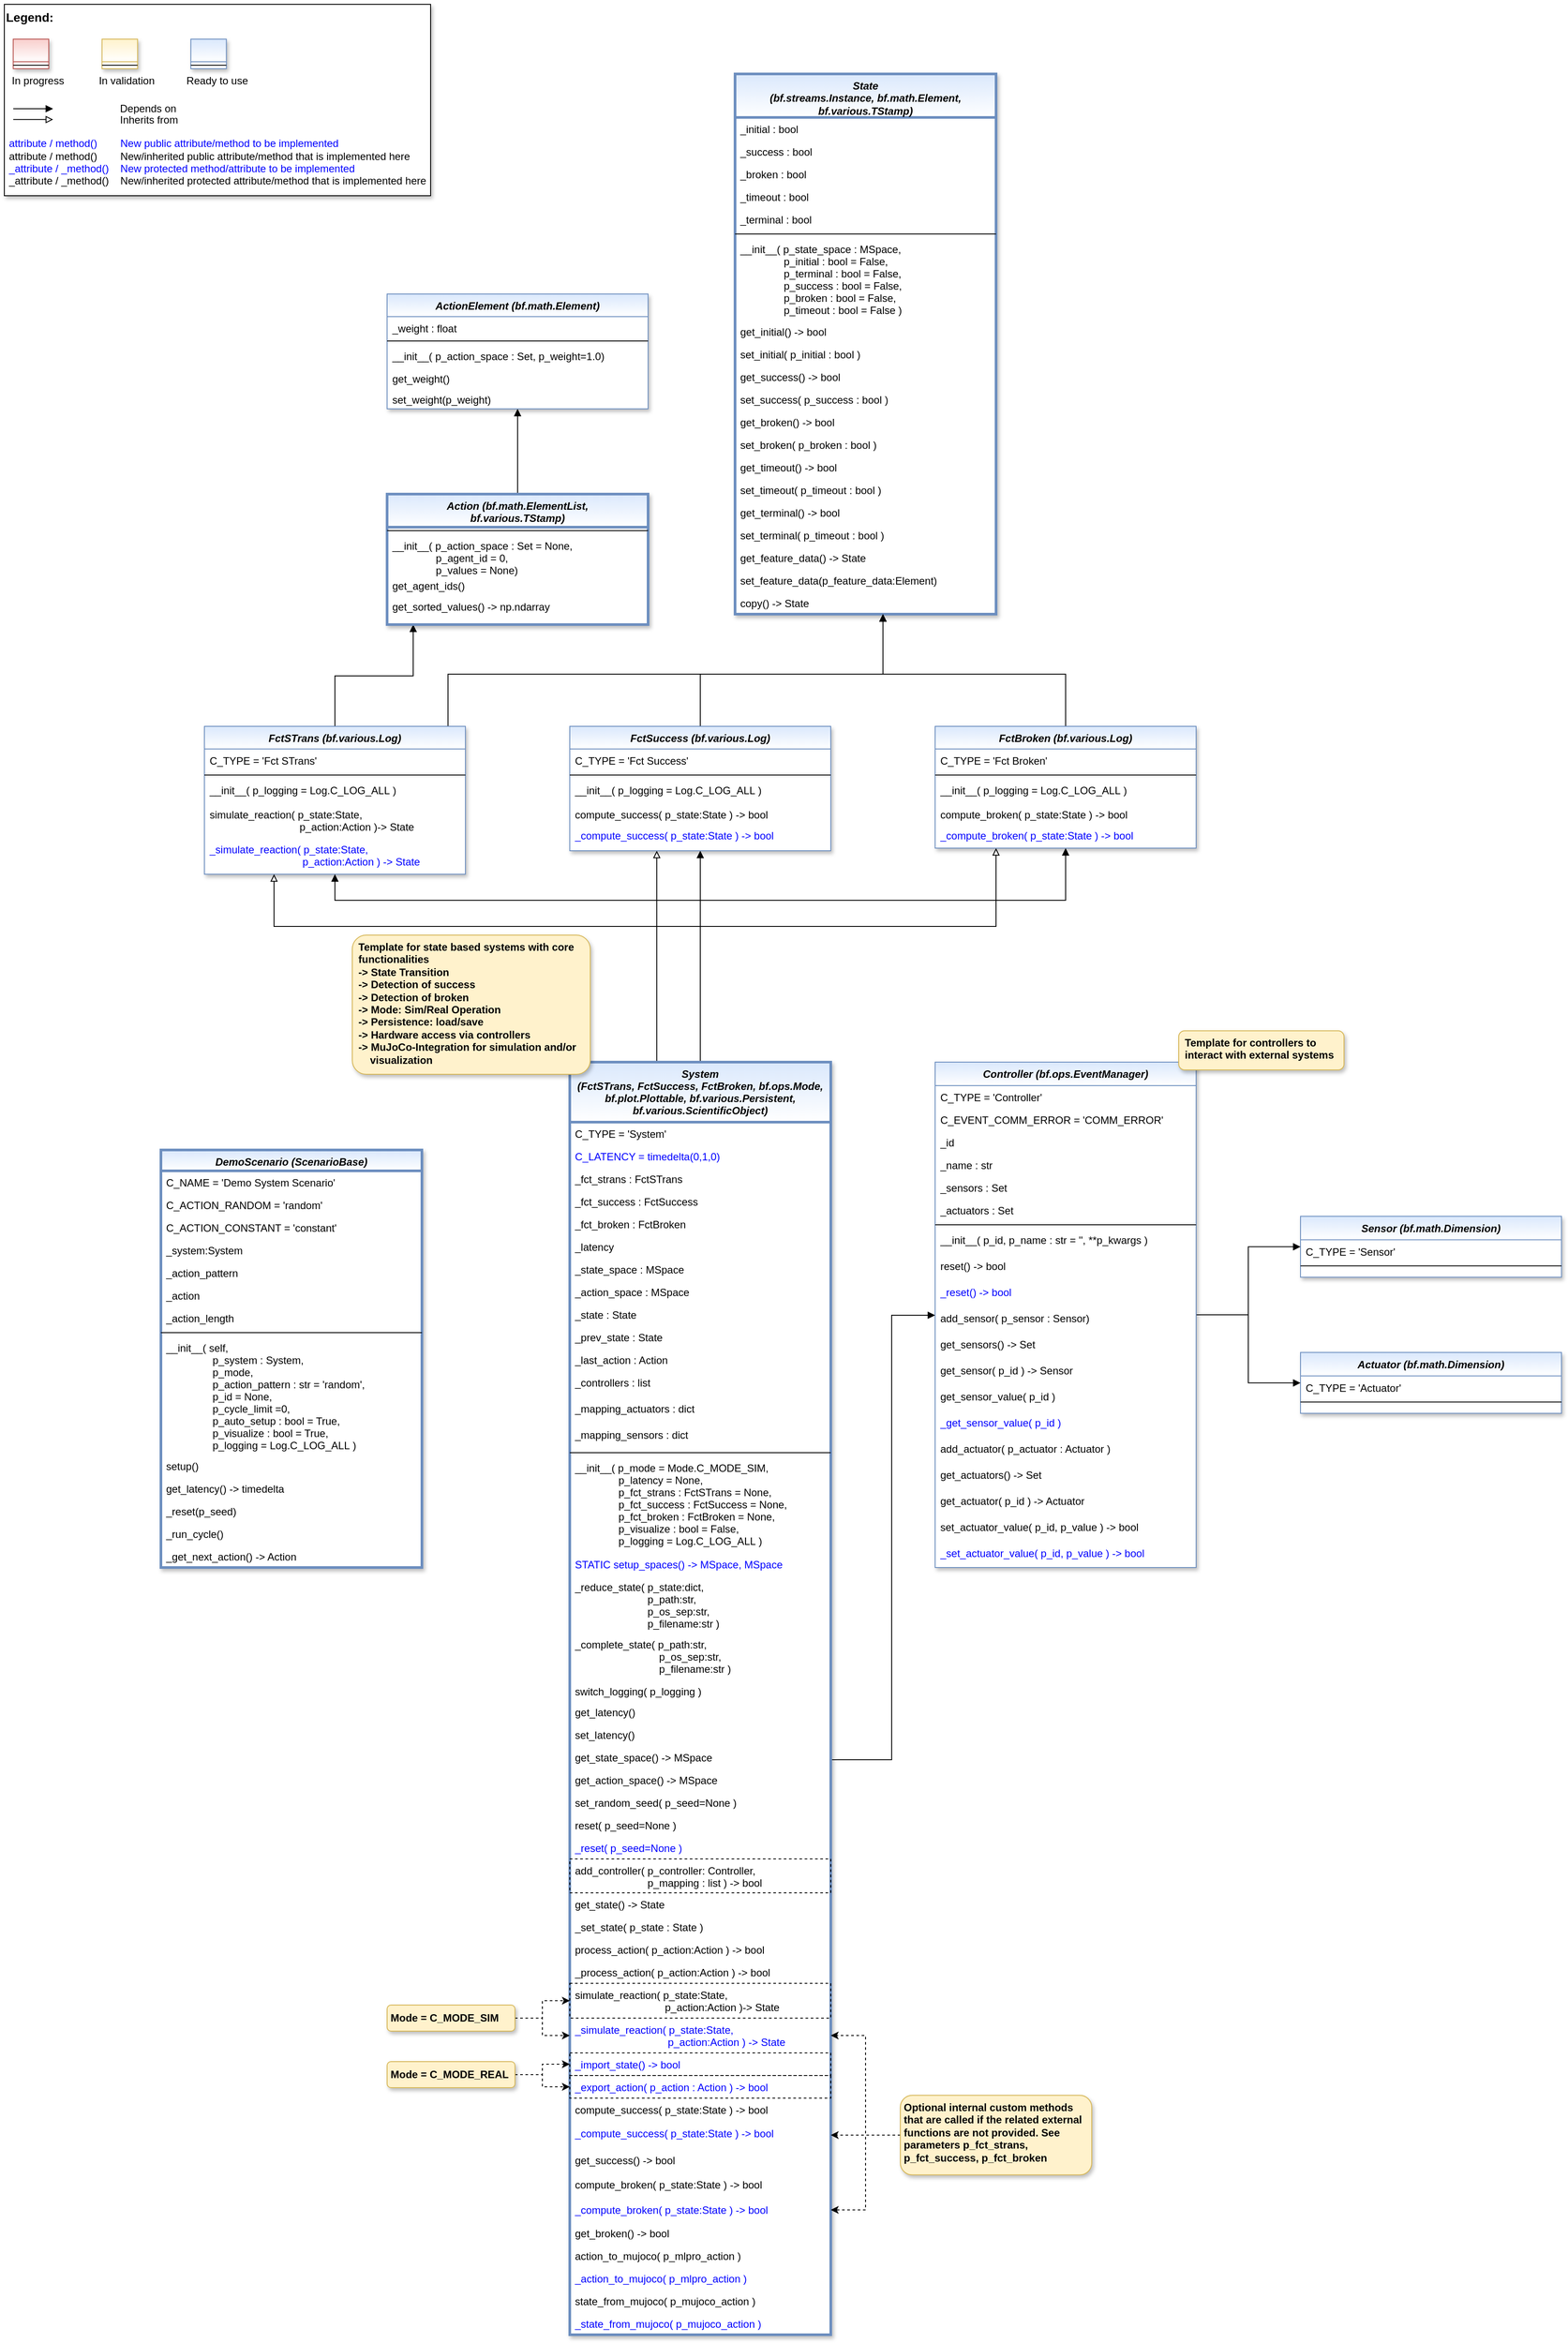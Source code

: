 <mxfile version="20.2.3" type="device"><diagram id="C5RBs43oDa-KdzZeNtuy" name="Page-1"><mxGraphModel dx="3413" dy="2090" grid="1" gridSize="10" guides="1" tooltips="1" connect="1" arrows="1" fold="1" page="1" pageScale="1" pageWidth="2336" pageHeight="1654" math="0" shadow="0"><root><mxCell id="WIyWlLk6GJQsqaUBKTNV-0"/><mxCell id="WIyWlLk6GJQsqaUBKTNV-1" parent="WIyWlLk6GJQsqaUBKTNV-0"/><mxCell id="R_ngxhqv9-UkYQrJMMjU-10" style="edgeStyle=orthogonalEdgeStyle;rounded=0;orthogonalLoop=1;jettySize=auto;html=1;endArrow=block;endFill=1;" parent="WIyWlLk6GJQsqaUBKTNV-1" source="Zqu0_7ksh0mKDehXw9Cf-10" target="lPrEHNX2rIwzvw_4oWQd-11" edge="1"><mxGeometry relative="1" as="geometry"><Array as="points"><mxPoint x="420" y="812"/><mxPoint x="510" y="812"/></Array></mxGeometry></mxCell><mxCell id="R_ngxhqv9-UkYQrJMMjU-14" style="edgeStyle=orthogonalEdgeStyle;rounded=0;orthogonalLoop=1;jettySize=auto;html=1;endArrow=block;endFill=1;" parent="WIyWlLk6GJQsqaUBKTNV-1" source="Zqu0_7ksh0mKDehXw9Cf-10" target="lPrEHNX2rIwzvw_4oWQd-0" edge="1"><mxGeometry relative="1" as="geometry"><Array as="points"><mxPoint x="550" y="810"/><mxPoint x="1050" y="810"/></Array></mxGeometry></mxCell><mxCell id="Zqu0_7ksh0mKDehXw9Cf-10" value="FctSTrans (bf.various.Log)" style="swimlane;fontStyle=3;align=center;verticalAlign=top;childLayout=stackLayout;horizontal=1;startSize=26;horizontalStack=0;resizeParent=1;resizeLast=0;collapsible=1;marginBottom=0;rounded=0;shadow=1;strokeWidth=1;fillColor=#dae8fc;strokeColor=#6c8ebf;swimlaneFillColor=#ffffff;gradientColor=#FFFFFF;" parent="WIyWlLk6GJQsqaUBKTNV-1" vertex="1"><mxGeometry x="270" y="870" width="300" height="170" as="geometry"><mxRectangle x="230" y="140" width="160" height="26" as="alternateBounds"/></mxGeometry></mxCell><mxCell id="Zqu0_7ksh0mKDehXw9Cf-11" value="C_TYPE = 'Fct STrans'" style="text;align=left;verticalAlign=top;spacingLeft=4;spacingRight=4;overflow=hidden;rotatable=0;points=[[0,0.5],[1,0.5]];portConstraint=eastwest;" parent="Zqu0_7ksh0mKDehXw9Cf-10" vertex="1"><mxGeometry y="26" width="300" height="26" as="geometry"/></mxCell><mxCell id="Zqu0_7ksh0mKDehXw9Cf-12" value="" style="line;html=1;strokeWidth=1;align=left;verticalAlign=middle;spacingTop=-1;spacingLeft=3;spacingRight=3;rotatable=0;labelPosition=right;points=[];portConstraint=eastwest;" parent="Zqu0_7ksh0mKDehXw9Cf-10" vertex="1"><mxGeometry y="52" width="300" height="8" as="geometry"/></mxCell><mxCell id="MUDc0-kVXtxc5aC2oVAI-0" value="__init__( p_logging = Log.C_LOG_ALL )" style="text;align=left;verticalAlign=top;spacingLeft=4;spacingRight=4;overflow=hidden;rotatable=0;points=[[0,0.5],[1,0.5]];portConstraint=eastwest;" parent="Zqu0_7ksh0mKDehXw9Cf-10" vertex="1"><mxGeometry y="60" width="300" height="28" as="geometry"/></mxCell><mxCell id="qLox5K4fzlIwR1zVl24Q-4" value="simulate_reaction( p_state:State, &#10;                               p_action:Action )-&gt; State" style="text;align=left;verticalAlign=top;spacingLeft=4;spacingRight=4;overflow=hidden;rotatable=0;points=[[0,0.5],[1,0.5]];portConstraint=eastwest;" parent="Zqu0_7ksh0mKDehXw9Cf-10" vertex="1"><mxGeometry y="88" width="300" height="40" as="geometry"/></mxCell><mxCell id="9nXfzJqSbwu4eSqYgaZp-8" value="_simulate_reaction( p_state:State, &#10;                                p_action:Action ) -&gt; State" style="text;align=left;verticalAlign=top;spacingLeft=4;spacingRight=4;overflow=hidden;rotatable=0;points=[[0,0.5],[1,0.5]];portConstraint=eastwest;fontColor=#0000FF;" parent="Zqu0_7ksh0mKDehXw9Cf-10" vertex="1"><mxGeometry y="128" width="300" height="40" as="geometry"/></mxCell><mxCell id="C6aBNJorPjyJJUNLM00n-2" value="" style="group" parent="WIyWlLk6GJQsqaUBKTNV-1" vertex="1" connectable="0"><mxGeometry x="40" y="40" width="490" height="220" as="geometry"/></mxCell><mxCell id="0DCWFAYMtEVJNfJJVhTo-1" value="&lt;font color=&quot;#000000&quot; size=&quot;1&quot;&gt;&lt;b style=&quot;font-size: 14px&quot;&gt;Legend:&lt;br&gt;&lt;/b&gt;&lt;/font&gt;&lt;br&gt;&lt;br&gt;&lt;br&gt;&lt;font color=&quot;#0000ff&quot; style=&quot;font-size: 6px&quot;&gt;&lt;br&gt;&lt;/font&gt;&lt;span style=&quot;color: rgb(0 , 0 , 0)&quot;&gt;&lt;font style=&quot;font-size: 4px&quot;&gt;&amp;nbsp; &amp;nbsp;&lt;/font&gt;&amp;nbsp;In progress&amp;nbsp; &amp;nbsp; &amp;nbsp; &amp;nbsp; &amp;nbsp; &amp;nbsp; In validation&amp;nbsp; &amp;nbsp; &amp;nbsp; &amp;nbsp; &amp;nbsp; &amp;nbsp;Ready to use&lt;/span&gt;&lt;font color=&quot;#000000&quot;&gt;&amp;nbsp;&lt;br&gt;&lt;/font&gt;&lt;font color=&quot;#0000ff&quot;&gt;&lt;br&gt;&lt;br&gt;&lt;br&gt;&lt;br&gt;&amp;nbsp;attribute / method()&amp;nbsp; &amp;nbsp; &amp;nbsp; &amp;nbsp; New public attribute/method to be implemented&lt;/font&gt;&lt;br&gt;&lt;font color=&quot;#000000&quot;&gt;&amp;nbsp;&lt;/font&gt;&lt;font color=&quot;#000000&quot;&gt;attribute / method()&lt;span&gt;&#9;&lt;/span&gt;&amp;nbsp; &amp;nbsp; &amp;nbsp; &amp;nbsp;New/inherited public attribute/method that is implemented here&lt;br&gt;&lt;/font&gt;&lt;font color=&quot;#0000ff&quot;&gt;&amp;nbsp;_attribute /&amp;nbsp;&lt;/font&gt;&lt;font color=&quot;#0000ff&quot;&gt;_method()&amp;nbsp; &amp;nbsp; New protected method/attribute to be implemented&lt;/font&gt;&lt;br&gt;&lt;font color=&quot;#000000&quot;&gt;&amp;nbsp;_attribute / _method()&amp;nbsp; &amp;nbsp; New/inherited protected attribute/method that is implemented here&lt;br&gt;&lt;/font&gt;&lt;font color=&quot;#000000&quot;&gt;&lt;br&gt;&lt;br&gt;&lt;br&gt;&lt;br&gt;&lt;br&gt;&lt;/font&gt;" style="text;html=1;align=left;verticalAlign=top;whiteSpace=wrap;rounded=0;fontColor=#006600;strokeColor=#000000;shadow=1;fillColor=#ffffff;" parent="C6aBNJorPjyJJUNLM00n-2" vertex="1"><mxGeometry width="490.0" height="220" as="geometry"/></mxCell><mxCell id="0DCWFAYMtEVJNfJJVhTo-2" value="Depends on" style="endArrow=block;html=1;labelPosition=right;verticalLabelPosition=middle;align=left;verticalAlign=middle;endFill=1;fontSize=12;" parent="C6aBNJorPjyJJUNLM00n-2" edge="1"><mxGeometry x="-1623.125" y="-2180" width="51.042" height="50" as="geometry"><mxPoint x="10.208" y="120.003" as="sourcePoint"/><mxPoint x="55.991" y="120.003" as="targetPoint"/><mxPoint x="98" as="offset"/><Array as="points"><mxPoint x="30.625" y="120"/></Array></mxGeometry></mxCell><mxCell id="0DCWFAYMtEVJNfJJVhTo-3" value="Inherits from" style="endArrow=block;html=1;labelPosition=right;verticalLabelPosition=middle;align=left;verticalAlign=middle;endFill=0;fontSize=12;" parent="C6aBNJorPjyJJUNLM00n-2" edge="1"><mxGeometry x="-1623.125" y="-2180" width="51.042" height="50" as="geometry"><mxPoint x="10.208" y="132.385" as="sourcePoint"/><mxPoint x="55.991" y="132.385" as="targetPoint"/><mxPoint x="98" y="1" as="offset"/></mxGeometry></mxCell><mxCell id="0DCWFAYMtEVJNfJJVhTo-4" value="" style="swimlane;fontStyle=3;align=center;verticalAlign=top;childLayout=stackLayout;horizontal=1;startSize=26;horizontalStack=0;resizeParent=1;resizeLast=0;collapsible=1;marginBottom=0;rounded=0;shadow=1;strokeWidth=1;fillColor=#f8cecc;strokeColor=#b85450;gradientColor=#ffffff;swimlaneFillColor=#ffffff;" parent="C6aBNJorPjyJJUNLM00n-2" vertex="1"><mxGeometry x="10.208" y="40" width="40.833" height="34" as="geometry"><mxRectangle x="230" y="140" width="160" height="26" as="alternateBounds"/></mxGeometry></mxCell><mxCell id="0DCWFAYMtEVJNfJJVhTo-5" value="" style="line;html=1;strokeWidth=1;align=left;verticalAlign=middle;spacingTop=-1;spacingLeft=3;spacingRight=3;rotatable=0;labelPosition=right;points=[];portConstraint=eastwest;" parent="0DCWFAYMtEVJNfJJVhTo-4" vertex="1"><mxGeometry y="26" width="40.833" height="8" as="geometry"/></mxCell><mxCell id="0DCWFAYMtEVJNfJJVhTo-6" value="" style="swimlane;fontStyle=3;align=center;verticalAlign=top;childLayout=stackLayout;horizontal=1;startSize=26;horizontalStack=0;resizeParent=1;resizeLast=0;collapsible=1;marginBottom=0;rounded=0;shadow=1;strokeWidth=1;fillColor=#fff2cc;strokeColor=#d6b656;gradientColor=#ffffff;swimlaneFillColor=#ffffff;" parent="C6aBNJorPjyJJUNLM00n-2" vertex="1"><mxGeometry x="112.292" y="40" width="40.833" height="34" as="geometry"><mxRectangle x="230" y="140" width="160" height="26" as="alternateBounds"/></mxGeometry></mxCell><mxCell id="0DCWFAYMtEVJNfJJVhTo-7" value="" style="line;html=1;strokeWidth=1;align=left;verticalAlign=middle;spacingTop=-1;spacingLeft=3;spacingRight=3;rotatable=0;labelPosition=right;points=[];portConstraint=eastwest;" parent="0DCWFAYMtEVJNfJJVhTo-6" vertex="1"><mxGeometry y="26" width="40.833" height="8" as="geometry"/></mxCell><mxCell id="0DCWFAYMtEVJNfJJVhTo-8" value="" style="swimlane;fontStyle=3;align=center;verticalAlign=top;childLayout=stackLayout;horizontal=1;startSize=26;horizontalStack=0;resizeParent=1;resizeLast=0;collapsible=1;marginBottom=0;rounded=0;shadow=1;strokeWidth=1;fillColor=#dae8fc;strokeColor=#6c8ebf;gradientColor=#ffffff;swimlaneFillColor=#ffffff;" parent="C6aBNJorPjyJJUNLM00n-2" vertex="1"><mxGeometry x="214.375" y="40" width="40.833" height="34" as="geometry"><mxRectangle x="230" y="140" width="160" height="26" as="alternateBounds"/></mxGeometry></mxCell><mxCell id="0DCWFAYMtEVJNfJJVhTo-9" value="" style="line;html=1;strokeWidth=1;align=left;verticalAlign=middle;spacingTop=-1;spacingLeft=3;spacingRight=3;rotatable=0;labelPosition=right;points=[];portConstraint=eastwest;" parent="0DCWFAYMtEVJNfJJVhTo-8" vertex="1"><mxGeometry y="26" width="40.833" height="8" as="geometry"/></mxCell><mxCell id="lPrEHNX2rIwzvw_4oWQd-0" value="State &#10;(bf.streams.Instance, bf.math.Element, bf.various.TStamp)" style="swimlane;fontStyle=3;align=center;verticalAlign=top;childLayout=stackLayout;horizontal=1;startSize=50;horizontalStack=0;resizeParent=1;resizeLast=0;collapsible=1;marginBottom=0;rounded=0;shadow=1;strokeWidth=3;fillColor=#dae8fc;strokeColor=#6c8ebf;swimlaneFillColor=#ffffff;gradientColor=#FFFFFF;whiteSpace=wrap;" parent="WIyWlLk6GJQsqaUBKTNV-1" vertex="1"><mxGeometry x="880" y="120" width="300" height="621" as="geometry"><mxRectangle x="230" y="140" width="160" height="26" as="alternateBounds"/></mxGeometry></mxCell><mxCell id="R_ngxhqv9-UkYQrJMMjU-6" value="_initial : bool" style="text;align=left;verticalAlign=top;spacingLeft=4;spacingRight=4;overflow=hidden;rotatable=0;points=[[0,0.5],[1,0.5]];portConstraint=eastwest;" parent="lPrEHNX2rIwzvw_4oWQd-0" vertex="1"><mxGeometry y="50" width="300" height="26" as="geometry"/></mxCell><mxCell id="lPrEHNX2rIwzvw_4oWQd-1" value="_success : bool" style="text;align=left;verticalAlign=top;spacingLeft=4;spacingRight=4;overflow=hidden;rotatable=0;points=[[0,0.5],[1,0.5]];portConstraint=eastwest;" parent="lPrEHNX2rIwzvw_4oWQd-0" vertex="1"><mxGeometry y="76" width="300" height="26" as="geometry"/></mxCell><mxCell id="lPrEHNX2rIwzvw_4oWQd-2" value="_broken : bool" style="text;align=left;verticalAlign=top;spacingLeft=4;spacingRight=4;overflow=hidden;rotatable=0;points=[[0,0.5],[1,0.5]];portConstraint=eastwest;" parent="lPrEHNX2rIwzvw_4oWQd-0" vertex="1"><mxGeometry y="102" width="300" height="26" as="geometry"/></mxCell><mxCell id="R_ngxhqv9-UkYQrJMMjU-7" value="_timeout : bool" style="text;align=left;verticalAlign=top;spacingLeft=4;spacingRight=4;overflow=hidden;rotatable=0;points=[[0,0.5],[1,0.5]];portConstraint=eastwest;" parent="lPrEHNX2rIwzvw_4oWQd-0" vertex="1"><mxGeometry y="128" width="300" height="26" as="geometry"/></mxCell><mxCell id="R_ngxhqv9-UkYQrJMMjU-8" value="_terminal : bool" style="text;align=left;verticalAlign=top;spacingLeft=4;spacingRight=4;overflow=hidden;rotatable=0;points=[[0,0.5],[1,0.5]];portConstraint=eastwest;" parent="lPrEHNX2rIwzvw_4oWQd-0" vertex="1"><mxGeometry y="154" width="300" height="26" as="geometry"/></mxCell><mxCell id="lPrEHNX2rIwzvw_4oWQd-3" value="" style="line;html=1;strokeWidth=1;align=left;verticalAlign=middle;spacingTop=-1;spacingLeft=3;spacingRight=3;rotatable=0;labelPosition=right;points=[];portConstraint=eastwest;" parent="lPrEHNX2rIwzvw_4oWQd-0" vertex="1"><mxGeometry y="180" width="300" height="8" as="geometry"/></mxCell><mxCell id="lPrEHNX2rIwzvw_4oWQd-4" value="__init__( p_state_space : MSpace,&#10;               p_initial : bool = False,&#10;               p_terminal : bool = False,&#10;               p_success : bool = False,&#10;               p_broken : bool = False,&#10;               p_timeout : bool = False )" style="text;align=left;verticalAlign=top;spacingLeft=4;spacingRight=4;overflow=hidden;rotatable=0;points=[[0,0.5],[1,0.5]];portConstraint=eastwest;" parent="lPrEHNX2rIwzvw_4oWQd-0" vertex="1"><mxGeometry y="188" width="300" height="95" as="geometry"/></mxCell><mxCell id="R_ngxhqv9-UkYQrJMMjU-0" value="get_initial() -&gt; bool" style="text;align=left;verticalAlign=top;spacingLeft=4;spacingRight=4;overflow=hidden;rotatable=0;points=[[0,0.5],[1,0.5]];portConstraint=eastwest;" parent="lPrEHNX2rIwzvw_4oWQd-0" vertex="1"><mxGeometry y="283" width="300" height="26" as="geometry"/></mxCell><mxCell id="R_ngxhqv9-UkYQrJMMjU-1" value="set_initial( p_initial : bool )" style="text;align=left;verticalAlign=top;spacingLeft=4;spacingRight=4;overflow=hidden;rotatable=0;points=[[0,0.5],[1,0.5]];portConstraint=eastwest;" parent="lPrEHNX2rIwzvw_4oWQd-0" vertex="1"><mxGeometry y="309" width="300" height="26" as="geometry"/></mxCell><mxCell id="lPrEHNX2rIwzvw_4oWQd-5" value="get_success() -&gt; bool" style="text;align=left;verticalAlign=top;spacingLeft=4;spacingRight=4;overflow=hidden;rotatable=0;points=[[0,0.5],[1,0.5]];portConstraint=eastwest;" parent="lPrEHNX2rIwzvw_4oWQd-0" vertex="1"><mxGeometry y="335" width="300" height="26" as="geometry"/></mxCell><mxCell id="lPrEHNX2rIwzvw_4oWQd-6" value="set_success( p_success : bool )" style="text;align=left;verticalAlign=top;spacingLeft=4;spacingRight=4;overflow=hidden;rotatable=0;points=[[0,0.5],[1,0.5]];portConstraint=eastwest;" parent="lPrEHNX2rIwzvw_4oWQd-0" vertex="1"><mxGeometry y="361" width="300" height="26" as="geometry"/></mxCell><mxCell id="lPrEHNX2rIwzvw_4oWQd-7" value="get_broken() -&gt; bool" style="text;align=left;verticalAlign=top;spacingLeft=4;spacingRight=4;overflow=hidden;rotatable=0;points=[[0,0.5],[1,0.5]];portConstraint=eastwest;" parent="lPrEHNX2rIwzvw_4oWQd-0" vertex="1"><mxGeometry y="387" width="300" height="26" as="geometry"/></mxCell><mxCell id="lPrEHNX2rIwzvw_4oWQd-8" value="set_broken( p_broken : bool )" style="text;align=left;verticalAlign=top;spacingLeft=4;spacingRight=4;overflow=hidden;rotatable=0;points=[[0,0.5],[1,0.5]];portConstraint=eastwest;" parent="lPrEHNX2rIwzvw_4oWQd-0" vertex="1"><mxGeometry y="413" width="300" height="26" as="geometry"/></mxCell><mxCell id="R_ngxhqv9-UkYQrJMMjU-2" value="get_timeout() -&gt; bool" style="text;align=left;verticalAlign=top;spacingLeft=4;spacingRight=4;overflow=hidden;rotatable=0;points=[[0,0.5],[1,0.5]];portConstraint=eastwest;" parent="lPrEHNX2rIwzvw_4oWQd-0" vertex="1"><mxGeometry y="439" width="300" height="26" as="geometry"/></mxCell><mxCell id="R_ngxhqv9-UkYQrJMMjU-3" value="set_timeout( p_timeout : bool )" style="text;align=left;verticalAlign=top;spacingLeft=4;spacingRight=4;overflow=hidden;rotatable=0;points=[[0,0.5],[1,0.5]];portConstraint=eastwest;" parent="lPrEHNX2rIwzvw_4oWQd-0" vertex="1"><mxGeometry y="465" width="300" height="26" as="geometry"/></mxCell><mxCell id="R_ngxhqv9-UkYQrJMMjU-4" value="get_terminal() -&gt; bool" style="text;align=left;verticalAlign=top;spacingLeft=4;spacingRight=4;overflow=hidden;rotatable=0;points=[[0,0.5],[1,0.5]];portConstraint=eastwest;" parent="lPrEHNX2rIwzvw_4oWQd-0" vertex="1"><mxGeometry y="491" width="300" height="26" as="geometry"/></mxCell><mxCell id="R_ngxhqv9-UkYQrJMMjU-5" value="set_terminal( p_timeout : bool )" style="text;align=left;verticalAlign=top;spacingLeft=4;spacingRight=4;overflow=hidden;rotatable=0;points=[[0,0.5],[1,0.5]];portConstraint=eastwest;" parent="lPrEHNX2rIwzvw_4oWQd-0" vertex="1"><mxGeometry y="517" width="300" height="26" as="geometry"/></mxCell><mxCell id="HKdX5IISUFOeTGgCa9nR-0" value="get_feature_data() -&gt; State" style="text;align=left;verticalAlign=top;spacingLeft=4;spacingRight=4;overflow=hidden;rotatable=0;points=[[0,0.5],[1,0.5]];portConstraint=eastwest;" vertex="1" parent="lPrEHNX2rIwzvw_4oWQd-0"><mxGeometry y="543" width="300" height="26" as="geometry"/></mxCell><mxCell id="HKdX5IISUFOeTGgCa9nR-1" value="set_feature_data(p_feature_data:Element) " style="text;align=left;verticalAlign=top;spacingLeft=4;spacingRight=4;overflow=hidden;rotatable=0;points=[[0,0.5],[1,0.5]];portConstraint=eastwest;" vertex="1" parent="lPrEHNX2rIwzvw_4oWQd-0"><mxGeometry y="569" width="300" height="26" as="geometry"/></mxCell><mxCell id="HKdX5IISUFOeTGgCa9nR-2" value="copy() -&gt; State" style="text;align=left;verticalAlign=top;spacingLeft=4;spacingRight=4;overflow=hidden;rotatable=0;points=[[0,0.5],[1,0.5]];portConstraint=eastwest;" vertex="1" parent="lPrEHNX2rIwzvw_4oWQd-0"><mxGeometry y="595" width="300" height="26" as="geometry"/></mxCell><mxCell id="lPrEHNX2rIwzvw_4oWQd-10" style="edgeStyle=orthogonalEdgeStyle;rounded=0;orthogonalLoop=1;jettySize=auto;html=1;entryX=0.5;entryY=1;entryDx=0;entryDy=0;endArrow=block;endFill=1;" parent="WIyWlLk6GJQsqaUBKTNV-1" source="lPrEHNX2rIwzvw_4oWQd-11" target="lPrEHNX2rIwzvw_4oWQd-16" edge="1"><mxGeometry relative="1" as="geometry"/></mxCell><mxCell id="lPrEHNX2rIwzvw_4oWQd-11" value="Action (bf.math.ElementList, &#10;bf.various.TStamp)" style="swimlane;fontStyle=3;align=center;verticalAlign=top;childLayout=stackLayout;horizontal=1;startSize=38;horizontalStack=0;resizeParent=1;resizeLast=0;collapsible=1;marginBottom=0;rounded=0;shadow=1;strokeWidth=3;fillColor=#dae8fc;strokeColor=#6c8ebf;swimlaneFillColor=#ffffff;gradientColor=#FFFFFF;" parent="WIyWlLk6GJQsqaUBKTNV-1" vertex="1"><mxGeometry x="480" y="603" width="300" height="150" as="geometry"><mxRectangle x="230" y="140" width="160" height="26" as="alternateBounds"/></mxGeometry></mxCell><mxCell id="lPrEHNX2rIwzvw_4oWQd-12" value="" style="line;html=1;strokeWidth=1;align=left;verticalAlign=middle;spacingTop=-1;spacingLeft=3;spacingRight=3;rotatable=0;labelPosition=right;points=[];portConstraint=eastwest;" parent="lPrEHNX2rIwzvw_4oWQd-11" vertex="1"><mxGeometry y="38" width="300" height="8" as="geometry"/></mxCell><mxCell id="lPrEHNX2rIwzvw_4oWQd-13" value="__init__( p_action_space : Set = None,&#10;               p_agent_id = 0,&#10;               p_values = None)" style="text;align=left;verticalAlign=top;spacingLeft=4;spacingRight=4;overflow=hidden;rotatable=0;points=[[0,0.5],[1,0.5]];portConstraint=eastwest;" parent="lPrEHNX2rIwzvw_4oWQd-11" vertex="1"><mxGeometry y="46" width="300" height="46" as="geometry"/></mxCell><mxCell id="lPrEHNX2rIwzvw_4oWQd-14" value="get_agent_ids()" style="text;align=left;verticalAlign=top;spacingLeft=4;spacingRight=4;overflow=hidden;rotatable=0;points=[[0,0.5],[1,0.5]];portConstraint=eastwest;" parent="lPrEHNX2rIwzvw_4oWQd-11" vertex="1"><mxGeometry y="92" width="300" height="24" as="geometry"/></mxCell><mxCell id="lPrEHNX2rIwzvw_4oWQd-15" value="get_sorted_values() -&gt; np.ndarray" style="text;align=left;verticalAlign=top;spacingLeft=4;spacingRight=4;overflow=hidden;rotatable=0;points=[[0,0.5],[1,0.5]];portConstraint=eastwest;" parent="lPrEHNX2rIwzvw_4oWQd-11" vertex="1"><mxGeometry y="116" width="300" height="24" as="geometry"/></mxCell><mxCell id="lPrEHNX2rIwzvw_4oWQd-16" value="ActionElement (bf.math.Element)" style="swimlane;fontStyle=3;align=center;verticalAlign=top;childLayout=stackLayout;horizontal=1;startSize=26;horizontalStack=0;resizeParent=1;resizeLast=0;collapsible=1;marginBottom=0;rounded=0;shadow=1;strokeWidth=1;fillColor=#dae8fc;strokeColor=#6c8ebf;swimlaneFillColor=#ffffff;gradientColor=#FFFFFF;" parent="WIyWlLk6GJQsqaUBKTNV-1" vertex="1"><mxGeometry x="480" y="373" width="300" height="132" as="geometry"><mxRectangle x="230" y="140" width="160" height="26" as="alternateBounds"/></mxGeometry></mxCell><mxCell id="R_ngxhqv9-UkYQrJMMjU-9" value="_weight : float" style="text;align=left;verticalAlign=top;spacingLeft=4;spacingRight=4;overflow=hidden;rotatable=0;points=[[0,0.5],[1,0.5]];portConstraint=eastwest;" parent="lPrEHNX2rIwzvw_4oWQd-16" vertex="1"><mxGeometry y="26" width="300" height="24" as="geometry"/></mxCell><mxCell id="lPrEHNX2rIwzvw_4oWQd-17" value="" style="line;html=1;strokeWidth=1;align=left;verticalAlign=middle;spacingTop=-1;spacingLeft=3;spacingRight=3;rotatable=0;labelPosition=right;points=[];portConstraint=eastwest;" parent="lPrEHNX2rIwzvw_4oWQd-16" vertex="1"><mxGeometry y="50" width="300" height="8" as="geometry"/></mxCell><mxCell id="lPrEHNX2rIwzvw_4oWQd-18" value="__init__( p_action_space : Set, p_weight=1.0)" style="text;align=left;verticalAlign=top;spacingLeft=4;spacingRight=4;overflow=hidden;rotatable=0;points=[[0,0.5],[1,0.5]];portConstraint=eastwest;" parent="lPrEHNX2rIwzvw_4oWQd-16" vertex="1"><mxGeometry y="58" width="300" height="26" as="geometry"/></mxCell><mxCell id="lPrEHNX2rIwzvw_4oWQd-19" value="get_weight()" style="text;align=left;verticalAlign=top;spacingLeft=4;spacingRight=4;overflow=hidden;rotatable=0;points=[[0,0.5],[1,0.5]];portConstraint=eastwest;" parent="lPrEHNX2rIwzvw_4oWQd-16" vertex="1"><mxGeometry y="84" width="300" height="24" as="geometry"/></mxCell><mxCell id="lPrEHNX2rIwzvw_4oWQd-20" value="set_weight(p_weight)" style="text;align=left;verticalAlign=top;spacingLeft=4;spacingRight=4;overflow=hidden;rotatable=0;points=[[0,0.5],[1,0.5]];portConstraint=eastwest;" parent="lPrEHNX2rIwzvw_4oWQd-16" vertex="1"><mxGeometry y="108" width="300" height="24" as="geometry"/></mxCell><mxCell id="R_ngxhqv9-UkYQrJMMjU-16" style="edgeStyle=orthogonalEdgeStyle;rounded=0;orthogonalLoop=1;jettySize=auto;html=1;endArrow=block;endFill=1;" parent="WIyWlLk6GJQsqaUBKTNV-1" source="lPrEHNX2rIwzvw_4oWQd-22" target="Zqu0_7ksh0mKDehXw9Cf-10" edge="1"><mxGeometry relative="1" as="geometry"><Array as="points"><mxPoint x="840" y="1070"/><mxPoint x="420" y="1070"/></Array></mxGeometry></mxCell><mxCell id="R_ngxhqv9-UkYQrJMMjU-17" style="edgeStyle=orthogonalEdgeStyle;rounded=0;orthogonalLoop=1;jettySize=auto;html=1;endArrow=block;endFill=1;" parent="WIyWlLk6GJQsqaUBKTNV-1" source="lPrEHNX2rIwzvw_4oWQd-22" target="gnBDM4Ka-E4QBX1AID2U-52" edge="1"><mxGeometry relative="1" as="geometry"/></mxCell><mxCell id="R_ngxhqv9-UkYQrJMMjU-18" style="edgeStyle=orthogonalEdgeStyle;rounded=0;orthogonalLoop=1;jettySize=auto;html=1;endArrow=block;endFill=1;" parent="WIyWlLk6GJQsqaUBKTNV-1" source="lPrEHNX2rIwzvw_4oWQd-22" target="gnBDM4Ka-E4QBX1AID2U-58" edge="1"><mxGeometry relative="1" as="geometry"><Array as="points"><mxPoint x="840" y="1070"/><mxPoint x="1260" y="1070"/></Array></mxGeometry></mxCell><mxCell id="R_ngxhqv9-UkYQrJMMjU-19" style="edgeStyle=orthogonalEdgeStyle;rounded=0;orthogonalLoop=1;jettySize=auto;html=1;endArrow=block;endFill=0;" parent="WIyWlLk6GJQsqaUBKTNV-1" source="lPrEHNX2rIwzvw_4oWQd-22" target="Zqu0_7ksh0mKDehXw9Cf-10" edge="1"><mxGeometry relative="1" as="geometry"><Array as="points"><mxPoint x="790" y="1100"/><mxPoint x="350" y="1100"/></Array></mxGeometry></mxCell><mxCell id="R_ngxhqv9-UkYQrJMMjU-20" style="edgeStyle=orthogonalEdgeStyle;rounded=0;orthogonalLoop=1;jettySize=auto;html=1;endArrow=block;endFill=0;" parent="WIyWlLk6GJQsqaUBKTNV-1" source="lPrEHNX2rIwzvw_4oWQd-22" target="gnBDM4Ka-E4QBX1AID2U-52" edge="1"><mxGeometry relative="1" as="geometry"><Array as="points"><mxPoint x="790" y="1090"/><mxPoint x="790" y="1090"/></Array></mxGeometry></mxCell><mxCell id="R_ngxhqv9-UkYQrJMMjU-21" style="edgeStyle=orthogonalEdgeStyle;rounded=0;orthogonalLoop=1;jettySize=auto;html=1;endArrow=block;endFill=0;" parent="WIyWlLk6GJQsqaUBKTNV-1" source="lPrEHNX2rIwzvw_4oWQd-22" target="gnBDM4Ka-E4QBX1AID2U-58" edge="1"><mxGeometry relative="1" as="geometry"><Array as="points"><mxPoint x="790" y="1100"/><mxPoint x="1180" y="1100"/></Array></mxGeometry></mxCell><mxCell id="BLUO8qdo6QvFOgF5QDHV-0" style="edgeStyle=orthogonalEdgeStyle;rounded=0;orthogonalLoop=1;jettySize=auto;html=1;endArrow=block;endFill=1;" parent="WIyWlLk6GJQsqaUBKTNV-1" source="kVQvc6oquiQPwO_IvTiY-30" target="kVQvc6oquiQPwO_IvTiY-36" edge="1"><mxGeometry relative="1" as="geometry"><Array as="points"><mxPoint x="1060" y="2058"/><mxPoint x="1060" y="1547"/></Array></mxGeometry></mxCell><mxCell id="lPrEHNX2rIwzvw_4oWQd-22" value="System&#10;(FctSTrans, FctSuccess, FctBroken, bf.ops.Mode, &#10;bf.plot.Plottable, bf.various.Persistent,&#10;bf.various.ScientificObject)" style="swimlane;fontStyle=3;align=center;verticalAlign=top;childLayout=stackLayout;horizontal=1;startSize=69;horizontalStack=0;resizeParent=1;resizeLast=0;collapsible=1;marginBottom=0;rounded=0;shadow=1;strokeWidth=3;fillColor=#dae8fc;strokeColor=#6c8ebf;swimlaneFillColor=#ffffff;gradientColor=#FFFFFF;" parent="WIyWlLk6GJQsqaUBKTNV-1" vertex="1"><mxGeometry x="690" y="1256" width="300" height="1463" as="geometry"><mxRectangle x="230" y="140" width="160" height="26" as="alternateBounds"/></mxGeometry></mxCell><mxCell id="lPrEHNX2rIwzvw_4oWQd-27" value="C_TYPE = 'System'" style="text;align=left;verticalAlign=top;spacingLeft=4;spacingRight=4;overflow=hidden;rotatable=0;points=[[0,0.5],[1,0.5]];portConstraint=eastwest;" parent="lPrEHNX2rIwzvw_4oWQd-22" vertex="1"><mxGeometry y="69" width="300" height="26" as="geometry"/></mxCell><mxCell id="lPrEHNX2rIwzvw_4oWQd-31" value="C_LATENCY = timedelta(0,1,0)" style="text;align=left;verticalAlign=top;spacingLeft=4;spacingRight=4;overflow=hidden;rotatable=0;points=[[0,0.5],[1,0.5]];portConstraint=eastwest;fontColor=#0000FF;" parent="lPrEHNX2rIwzvw_4oWQd-22" vertex="1"><mxGeometry y="95" width="300" height="26" as="geometry"/></mxCell><mxCell id="lPrEHNX2rIwzvw_4oWQd-79" value="_fct_strans : FctSTrans" style="text;align=left;verticalAlign=top;spacingLeft=4;spacingRight=4;overflow=hidden;rotatable=0;points=[[0,0.5],[1,0.5]];portConstraint=eastwest;" parent="lPrEHNX2rIwzvw_4oWQd-22" vertex="1"><mxGeometry y="121" width="300" height="26" as="geometry"/></mxCell><mxCell id="gnBDM4Ka-E4QBX1AID2U-99" value="_fct_success : FctSuccess" style="text;align=left;verticalAlign=top;spacingLeft=4;spacingRight=4;overflow=hidden;rotatable=0;points=[[0,0.5],[1,0.5]];portConstraint=eastwest;" parent="lPrEHNX2rIwzvw_4oWQd-22" vertex="1"><mxGeometry y="147" width="300" height="26" as="geometry"/></mxCell><mxCell id="gnBDM4Ka-E4QBX1AID2U-100" value="_fct_broken : FctBroken" style="text;align=left;verticalAlign=top;spacingLeft=4;spacingRight=4;overflow=hidden;rotatable=0;points=[[0,0.5],[1,0.5]];portConstraint=eastwest;" parent="lPrEHNX2rIwzvw_4oWQd-22" vertex="1"><mxGeometry y="173" width="300" height="26" as="geometry"/></mxCell><mxCell id="lPrEHNX2rIwzvw_4oWQd-34" value="_latency" style="text;align=left;verticalAlign=top;spacingLeft=4;spacingRight=4;overflow=hidden;rotatable=0;points=[[0,0.5],[1,0.5]];portConstraint=eastwest;" parent="lPrEHNX2rIwzvw_4oWQd-22" vertex="1"><mxGeometry y="199" width="300" height="26" as="geometry"/></mxCell><mxCell id="lPrEHNX2rIwzvw_4oWQd-35" value="_state_space : MSpace" style="text;align=left;verticalAlign=top;spacingLeft=4;spacingRight=4;overflow=hidden;rotatable=0;points=[[0,0.5],[1,0.5]];portConstraint=eastwest;" parent="lPrEHNX2rIwzvw_4oWQd-22" vertex="1"><mxGeometry y="225" width="300" height="26" as="geometry"/></mxCell><mxCell id="6VjQaemvq6ViMUy88HJq-2" value="_action_space : MSpace" style="text;align=left;verticalAlign=top;spacingLeft=4;spacingRight=4;overflow=hidden;rotatable=0;points=[[0,0.5],[1,0.5]];portConstraint=eastwest;" parent="lPrEHNX2rIwzvw_4oWQd-22" vertex="1"><mxGeometry y="251" width="300" height="26" as="geometry"/></mxCell><mxCell id="6VjQaemvq6ViMUy88HJq-3" value="_state : State" style="text;align=left;verticalAlign=top;spacingLeft=4;spacingRight=4;overflow=hidden;rotatable=0;points=[[0,0.5],[1,0.5]];portConstraint=eastwest;" parent="lPrEHNX2rIwzvw_4oWQd-22" vertex="1"><mxGeometry y="277" width="300" height="26" as="geometry"/></mxCell><mxCell id="lPrEHNX2rIwzvw_4oWQd-36" value="_prev_state : State" style="text;align=left;verticalAlign=top;spacingLeft=4;spacingRight=4;overflow=hidden;rotatable=0;points=[[0,0.5],[1,0.5]];portConstraint=eastwest;" parent="lPrEHNX2rIwzvw_4oWQd-22" vertex="1"><mxGeometry y="303" width="300" height="26" as="geometry"/></mxCell><mxCell id="lPrEHNX2rIwzvw_4oWQd-37" value="_last_action : Action" style="text;align=left;verticalAlign=top;spacingLeft=4;spacingRight=4;overflow=hidden;rotatable=0;points=[[0,0.5],[1,0.5]];portConstraint=eastwest;" parent="lPrEHNX2rIwzvw_4oWQd-22" vertex="1"><mxGeometry y="329" width="300" height="26" as="geometry"/></mxCell><mxCell id="kVQvc6oquiQPwO_IvTiY-7" value="_controllers : list" style="text;align=left;verticalAlign=top;spacingLeft=4;spacingRight=4;overflow=hidden;rotatable=0;points=[[0,0.5],[1,0.5]];portConstraint=eastwest;fontColor=default;" parent="lPrEHNX2rIwzvw_4oWQd-22" vertex="1"><mxGeometry y="355" width="300" height="30" as="geometry"/></mxCell><mxCell id="fO-7PdVfBmQimBZt-zkg-22" value="_mapping_actuators : dict" style="text;align=left;verticalAlign=top;spacingLeft=4;spacingRight=4;overflow=hidden;rotatable=0;points=[[0,0.5],[1,0.5]];portConstraint=eastwest;fontColor=default;" parent="lPrEHNX2rIwzvw_4oWQd-22" vertex="1"><mxGeometry y="385" width="300" height="30" as="geometry"/></mxCell><mxCell id="kVQvc6oquiQPwO_IvTiY-31" value="_mapping_sensors : dict" style="text;align=left;verticalAlign=top;spacingLeft=4;spacingRight=4;overflow=hidden;rotatable=0;points=[[0,0.5],[1,0.5]];portConstraint=eastwest;fontColor=default;" parent="lPrEHNX2rIwzvw_4oWQd-22" vertex="1"><mxGeometry y="415" width="300" height="30" as="geometry"/></mxCell><mxCell id="lPrEHNX2rIwzvw_4oWQd-23" value="" style="line;html=1;strokeWidth=1;align=left;verticalAlign=middle;spacingTop=-1;spacingLeft=3;spacingRight=3;rotatable=0;labelPosition=right;points=[];portConstraint=eastwest;" parent="lPrEHNX2rIwzvw_4oWQd-22" vertex="1"><mxGeometry y="445" width="300" height="8" as="geometry"/></mxCell><mxCell id="lPrEHNX2rIwzvw_4oWQd-78" value="__init__( p_mode = Mode.C_MODE_SIM,&#10;               p_latency = None, &#10;               p_fct_strans : FctSTrans = None,&#10;               p_fct_success : FctSuccess = None,&#10;               p_fct_broken : FctBroken = None,&#10;               p_visualize : bool = False,&#10;               p_logging = Log.C_LOG_ALL )" style="text;align=left;verticalAlign=top;spacingLeft=4;spacingRight=4;overflow=hidden;rotatable=0;points=[[0,0.5],[1,0.5]];portConstraint=eastwest;" parent="lPrEHNX2rIwzvw_4oWQd-22" vertex="1"><mxGeometry y="453" width="300" height="111" as="geometry"/></mxCell><mxCell id="6VjQaemvq6ViMUy88HJq-4" value="STATIC setup_spaces() -&gt; MSpace, MSpace" style="text;align=left;verticalAlign=top;spacingLeft=4;spacingRight=4;overflow=hidden;rotatable=0;points=[[0,0.5],[1,0.5]];portConstraint=eastwest;fontColor=#0000FF;" parent="lPrEHNX2rIwzvw_4oWQd-22" vertex="1"><mxGeometry y="564" width="300" height="26" as="geometry"/></mxCell><mxCell id="_Aw50z3wa2lNxt6phHUC-0" value="_reduce_state( p_state:dict,&#10;                         p_path:str,&#10;                         p_os_sep:str,&#10;                         p_filename:str )" style="text;align=left;verticalAlign=top;spacingLeft=4;spacingRight=4;overflow=hidden;rotatable=0;points=[[0,0.5],[1,0.5]];portConstraint=eastwest;" parent="lPrEHNX2rIwzvw_4oWQd-22" vertex="1"><mxGeometry y="590" width="300" height="66" as="geometry"/></mxCell><mxCell id="_Aw50z3wa2lNxt6phHUC-1" value="_complete_state( p_path:str,&#10;                             p_os_sep:str,&#10;                             p_filename:str )" style="text;align=left;verticalAlign=top;spacingLeft=4;spacingRight=4;overflow=hidden;rotatable=0;points=[[0,0.5],[1,0.5]];portConstraint=eastwest;" parent="lPrEHNX2rIwzvw_4oWQd-22" vertex="1"><mxGeometry y="656" width="300" height="54" as="geometry"/></mxCell><mxCell id="UgmHhtcElZpPATlAXSvT-9" value="switch_logging( p_logging )" style="text;align=left;verticalAlign=top;spacingLeft=4;spacingRight=4;overflow=hidden;rotatable=0;points=[[0,0.5],[1,0.5]];portConstraint=eastwest;" parent="lPrEHNX2rIwzvw_4oWQd-22" vertex="1"><mxGeometry y="710" width="300" height="24" as="geometry"/></mxCell><mxCell id="lPrEHNX2rIwzvw_4oWQd-51" value="get_latency()" style="text;align=left;verticalAlign=top;spacingLeft=4;spacingRight=4;overflow=hidden;rotatable=0;points=[[0,0.5],[1,0.5]];portConstraint=eastwest;" parent="lPrEHNX2rIwzvw_4oWQd-22" vertex="1"><mxGeometry y="734" width="300" height="26" as="geometry"/></mxCell><mxCell id="lPrEHNX2rIwzvw_4oWQd-52" value="set_latency()" style="text;align=left;verticalAlign=top;spacingLeft=4;spacingRight=4;overflow=hidden;rotatable=0;points=[[0,0.5],[1,0.5]];portConstraint=eastwest;" parent="lPrEHNX2rIwzvw_4oWQd-22" vertex="1"><mxGeometry y="760" width="300" height="26" as="geometry"/></mxCell><mxCell id="6VjQaemvq6ViMUy88HJq-0" value="get_state_space() -&gt; MSpace" style="text;align=left;verticalAlign=top;spacingLeft=4;spacingRight=4;overflow=hidden;rotatable=0;points=[[0,0.5],[1,0.5]];portConstraint=eastwest;" parent="lPrEHNX2rIwzvw_4oWQd-22" vertex="1"><mxGeometry y="786" width="300" height="26" as="geometry"/></mxCell><mxCell id="6VjQaemvq6ViMUy88HJq-1" value="get_action_space() -&gt; MSpace" style="text;align=left;verticalAlign=top;spacingLeft=4;spacingRight=4;overflow=hidden;rotatable=0;points=[[0,0.5],[1,0.5]];portConstraint=eastwest;" parent="lPrEHNX2rIwzvw_4oWQd-22" vertex="1"><mxGeometry y="812" width="300" height="26" as="geometry"/></mxCell><mxCell id="lPrEHNX2rIwzvw_4oWQd-61" value="set_random_seed( p_seed=None )" style="text;align=left;verticalAlign=top;spacingLeft=4;spacingRight=4;overflow=hidden;rotatable=0;points=[[0,0.5],[1,0.5]];portConstraint=eastwest;" parent="lPrEHNX2rIwzvw_4oWQd-22" vertex="1"><mxGeometry y="838" width="300" height="26" as="geometry"/></mxCell><mxCell id="lPrEHNX2rIwzvw_4oWQd-62" value="reset( p_seed=None )" style="text;align=left;verticalAlign=top;spacingLeft=4;spacingRight=4;overflow=hidden;rotatable=0;points=[[0,0.5],[1,0.5]];portConstraint=eastwest;" parent="lPrEHNX2rIwzvw_4oWQd-22" vertex="1"><mxGeometry y="864" width="300" height="26" as="geometry"/></mxCell><mxCell id="lPrEHNX2rIwzvw_4oWQd-63" value="_reset( p_seed=None )" style="text;align=left;verticalAlign=top;spacingLeft=4;spacingRight=4;overflow=hidden;rotatable=0;points=[[0,0.5],[1,0.5]];portConstraint=eastwest;fontColor=#0000FF;" parent="lPrEHNX2rIwzvw_4oWQd-22" vertex="1"><mxGeometry y="890" width="300" height="26" as="geometry"/></mxCell><mxCell id="kVQvc6oquiQPwO_IvTiY-30" value="add_controller( p_controller: Controller,&#10;                         p_mapping : list ) -&gt; bool" style="text;align=left;verticalAlign=top;spacingLeft=4;spacingRight=4;overflow=hidden;rotatable=0;points=[[0,0.5],[1,0.5]];portConstraint=eastwest;fontColor=default;strokeColor=default;dashed=1;" parent="lPrEHNX2rIwzvw_4oWQd-22" vertex="1"><mxGeometry y="916" width="300" height="39" as="geometry"/></mxCell><mxCell id="lPrEHNX2rIwzvw_4oWQd-54" value="get_state() -&gt; State" style="text;align=left;verticalAlign=top;spacingLeft=4;spacingRight=4;overflow=hidden;rotatable=0;points=[[0,0.5],[1,0.5]];portConstraint=eastwest;" parent="lPrEHNX2rIwzvw_4oWQd-22" vertex="1"><mxGeometry y="955" width="300" height="26" as="geometry"/></mxCell><mxCell id="lPrEHNX2rIwzvw_4oWQd-55" value="_set_state( p_state : State )" style="text;align=left;verticalAlign=top;spacingLeft=4;spacingRight=4;overflow=hidden;rotatable=0;points=[[0,0.5],[1,0.5]];portConstraint=eastwest;fontColor=default;" parent="lPrEHNX2rIwzvw_4oWQd-22" vertex="1"><mxGeometry y="981" width="300" height="26" as="geometry"/></mxCell><mxCell id="lPrEHNX2rIwzvw_4oWQd-64" value="process_action( p_action:Action ) -&gt; bool" style="text;align=left;verticalAlign=top;spacingLeft=4;spacingRight=4;overflow=hidden;rotatable=0;points=[[0,0.5],[1,0.5]];portConstraint=eastwest;" parent="lPrEHNX2rIwzvw_4oWQd-22" vertex="1"><mxGeometry y="1007" width="300" height="26" as="geometry"/></mxCell><mxCell id="lPrEHNX2rIwzvw_4oWQd-65" value="_process_action( p_action:Action ) -&gt; bool" style="text;align=left;verticalAlign=top;spacingLeft=4;spacingRight=4;overflow=hidden;rotatable=0;points=[[0,0.5],[1,0.5]];portConstraint=eastwest;fontColor=default;" parent="lPrEHNX2rIwzvw_4oWQd-22" vertex="1"><mxGeometry y="1033" width="300" height="26" as="geometry"/></mxCell><mxCell id="UgmHhtcElZpPATlAXSvT-3" value="simulate_reaction( p_state:State, &#10;                               p_action:Action )-&gt; State" style="text;align=left;verticalAlign=top;spacingLeft=4;spacingRight=4;overflow=hidden;rotatable=0;points=[[0,0.5],[1,0.5]];portConstraint=eastwest;strokeColor=default;dashed=1;" parent="lPrEHNX2rIwzvw_4oWQd-22" vertex="1"><mxGeometry y="1059" width="300" height="40" as="geometry"/></mxCell><mxCell id="XtbGihCowHPi60ToGjzG-2" value="_simulate_reaction( p_state:State, &#10;                                p_action:Action ) -&gt; State" style="text;align=left;verticalAlign=top;spacingLeft=4;spacingRight=4;overflow=hidden;rotatable=0;points=[[0,0.5],[1,0.5]];portConstraint=eastwest;fontColor=#0000FF;" parent="lPrEHNX2rIwzvw_4oWQd-22" vertex="1"><mxGeometry y="1099" width="300" height="40" as="geometry"/></mxCell><mxCell id="gnBDM4Ka-E4QBX1AID2U-2" value="_import_state() -&gt; bool" style="text;align=left;verticalAlign=top;spacingLeft=4;spacingRight=4;overflow=hidden;rotatable=0;points=[[0,0.5],[1,0.5]];portConstraint=eastwest;fontColor=#0000FF;strokeColor=default;dashed=1;" parent="lPrEHNX2rIwzvw_4oWQd-22" vertex="1"><mxGeometry y="1139" width="300" height="26" as="geometry"/></mxCell><mxCell id="gnBDM4Ka-E4QBX1AID2U-1" value="_export_action( p_action : Action ) -&gt; bool" style="text;align=left;verticalAlign=top;spacingLeft=4;spacingRight=4;overflow=hidden;rotatable=0;points=[[0,0.5],[1,0.5]];portConstraint=eastwest;fontColor=#0000FF;strokeColor=default;dashed=1;" parent="lPrEHNX2rIwzvw_4oWQd-22" vertex="1"><mxGeometry y="1165" width="300" height="26" as="geometry"/></mxCell><mxCell id="UgmHhtcElZpPATlAXSvT-4" value="compute_success( p_state:State ) -&gt; bool" style="text;align=left;verticalAlign=top;spacingLeft=4;spacingRight=4;overflow=hidden;rotatable=0;points=[[0,0.5],[1,0.5]];portConstraint=eastwest;" parent="lPrEHNX2rIwzvw_4oWQd-22" vertex="1"><mxGeometry y="1191" width="300" height="27" as="geometry"/></mxCell><mxCell id="XtbGihCowHPi60ToGjzG-0" value="_compute_success( p_state:State ) -&gt; bool" style="text;align=left;verticalAlign=top;spacingLeft=4;spacingRight=4;overflow=hidden;rotatable=0;points=[[0,0.5],[1,0.5]];portConstraint=eastwest;fontColor=#0000FF;" parent="lPrEHNX2rIwzvw_4oWQd-22" vertex="1"><mxGeometry y="1218" width="300" height="31" as="geometry"/></mxCell><mxCell id="R_ngxhqv9-UkYQrJMMjU-22" value="get_success() -&gt; bool" style="text;align=left;verticalAlign=top;spacingLeft=4;spacingRight=4;overflow=hidden;rotatable=0;points=[[0,0.5],[1,0.5]];portConstraint=eastwest;" parent="lPrEHNX2rIwzvw_4oWQd-22" vertex="1"><mxGeometry y="1249" width="300" height="28" as="geometry"/></mxCell><mxCell id="UgmHhtcElZpPATlAXSvT-6" value="compute_broken( p_state:State ) -&gt; bool" style="text;align=left;verticalAlign=top;spacingLeft=4;spacingRight=4;overflow=hidden;rotatable=0;points=[[0,0.5],[1,0.5]];portConstraint=eastwest;" parent="lPrEHNX2rIwzvw_4oWQd-22" vertex="1"><mxGeometry y="1277" width="300" height="29" as="geometry"/></mxCell><mxCell id="XtbGihCowHPi60ToGjzG-1" value="_compute_broken( p_state:State ) -&gt; bool" style="text;align=left;verticalAlign=top;spacingLeft=4;spacingRight=4;overflow=hidden;rotatable=0;points=[[0,0.5],[1,0.5]];portConstraint=eastwest;fontColor=#0000FF;" parent="lPrEHNX2rIwzvw_4oWQd-22" vertex="1"><mxGeometry y="1306" width="300" height="27" as="geometry"/></mxCell><mxCell id="R_ngxhqv9-UkYQrJMMjU-23" value="get_broken() -&gt; bool" style="text;align=left;verticalAlign=top;spacingLeft=4;spacingRight=4;overflow=hidden;rotatable=0;points=[[0,0.5],[1,0.5]];portConstraint=eastwest;" parent="lPrEHNX2rIwzvw_4oWQd-22" vertex="1"><mxGeometry y="1333" width="300" height="26" as="geometry"/></mxCell><mxCell id="_Aw50z3wa2lNxt6phHUC-2" value="action_to_mujoco( p_mlpro_action )" style="text;align=left;verticalAlign=top;spacingLeft=4;spacingRight=4;overflow=hidden;rotatable=0;points=[[0,0.5],[1,0.5]];portConstraint=eastwest;" parent="lPrEHNX2rIwzvw_4oWQd-22" vertex="1"><mxGeometry y="1359" width="300" height="26" as="geometry"/></mxCell><mxCell id="_Aw50z3wa2lNxt6phHUC-3" value="_action_to_mujoco( p_mlpro_action )" style="text;align=left;verticalAlign=top;spacingLeft=4;spacingRight=4;overflow=hidden;rotatable=0;points=[[0,0.5],[1,0.5]];portConstraint=eastwest;fontColor=#0000FF;" parent="lPrEHNX2rIwzvw_4oWQd-22" vertex="1"><mxGeometry y="1385" width="300" height="26" as="geometry"/></mxCell><mxCell id="_Aw50z3wa2lNxt6phHUC-4" value="state_from_mujoco( p_mujoco_action )" style="text;align=left;verticalAlign=top;spacingLeft=4;spacingRight=4;overflow=hidden;rotatable=0;points=[[0,0.5],[1,0.5]];portConstraint=eastwest;" parent="lPrEHNX2rIwzvw_4oWQd-22" vertex="1"><mxGeometry y="1411" width="300" height="26" as="geometry"/></mxCell><mxCell id="_Aw50z3wa2lNxt6phHUC-5" value="_state_from_mujoco( p_mujoco_action )" style="text;align=left;verticalAlign=top;spacingLeft=4;spacingRight=4;overflow=hidden;rotatable=0;points=[[0,0.5],[1,0.5]];portConstraint=eastwest;fontColor=#0000FF;" parent="lPrEHNX2rIwzvw_4oWQd-22" vertex="1"><mxGeometry y="1437" width="300" height="26" as="geometry"/></mxCell><mxCell id="UgmHhtcElZpPATlAXSvT-8" style="edgeStyle=orthogonalEdgeStyle;rounded=0;orthogonalLoop=1;jettySize=auto;html=1;strokeColor=#000000;endArrow=classic;endFill=1;dashed=1;" parent="WIyWlLk6GJQsqaUBKTNV-1" source="gnBDM4Ka-E4QBX1AID2U-15" target="UgmHhtcElZpPATlAXSvT-3" edge="1"><mxGeometry relative="1" as="geometry"/></mxCell><mxCell id="XtbGihCowHPi60ToGjzG-5" style="edgeStyle=orthogonalEdgeStyle;rounded=0;orthogonalLoop=1;jettySize=auto;html=1;dashed=1;" parent="WIyWlLk6GJQsqaUBKTNV-1" source="gnBDM4Ka-E4QBX1AID2U-15" target="XtbGihCowHPi60ToGjzG-2" edge="1"><mxGeometry relative="1" as="geometry"/></mxCell><mxCell id="gnBDM4Ka-E4QBX1AID2U-15" value="Mode = C_MODE_SIM" style="rounded=1;whiteSpace=wrap;html=1;fillColor=#fff2cc;strokeColor=#d6b656;shadow=1;fontStyle=1;align=left;spacingLeft=2;" parent="WIyWlLk6GJQsqaUBKTNV-1" vertex="1"><mxGeometry x="480" y="2340" width="147" height="30" as="geometry"/></mxCell><mxCell id="gnBDM4Ka-E4QBX1AID2U-70" style="edgeStyle=orthogonalEdgeStyle;rounded=0;orthogonalLoop=1;jettySize=auto;html=1;fontColor=default;endArrow=classic;endFill=1;dashed=1;" parent="WIyWlLk6GJQsqaUBKTNV-1" source="gnBDM4Ka-E4QBX1AID2U-18" target="gnBDM4Ka-E4QBX1AID2U-2" edge="1"><mxGeometry relative="1" as="geometry"/></mxCell><mxCell id="XtbGihCowHPi60ToGjzG-4" style="edgeStyle=orthogonalEdgeStyle;rounded=0;orthogonalLoop=1;jettySize=auto;html=1;dashed=1;" parent="WIyWlLk6GJQsqaUBKTNV-1" source="gnBDM4Ka-E4QBX1AID2U-18" target="gnBDM4Ka-E4QBX1AID2U-1" edge="1"><mxGeometry relative="1" as="geometry"/></mxCell><mxCell id="gnBDM4Ka-E4QBX1AID2U-18" value="Mode = C_MODE_REAL" style="rounded=1;whiteSpace=wrap;html=1;fillColor=#fff2cc;strokeColor=#d6b656;shadow=1;fontStyle=1;align=left;spacingLeft=2;" parent="WIyWlLk6GJQsqaUBKTNV-1" vertex="1"><mxGeometry x="480" y="2405" width="147" height="30" as="geometry"/></mxCell><mxCell id="R_ngxhqv9-UkYQrJMMjU-11" style="edgeStyle=orthogonalEdgeStyle;rounded=0;orthogonalLoop=1;jettySize=auto;html=1;endArrow=block;endFill=1;" parent="WIyWlLk6GJQsqaUBKTNV-1" source="gnBDM4Ka-E4QBX1AID2U-52" target="lPrEHNX2rIwzvw_4oWQd-0" edge="1"><mxGeometry relative="1" as="geometry"><Array as="points"><mxPoint x="840" y="810"/><mxPoint x="1050" y="810"/></Array></mxGeometry></mxCell><mxCell id="gnBDM4Ka-E4QBX1AID2U-52" value="FctSuccess (bf.various.Log)" style="swimlane;fontStyle=3;align=center;verticalAlign=top;childLayout=stackLayout;horizontal=1;startSize=26;horizontalStack=0;resizeParent=1;resizeLast=0;collapsible=1;marginBottom=0;rounded=0;shadow=1;strokeWidth=1;fillColor=#dae8fc;strokeColor=#6c8ebf;swimlaneFillColor=#ffffff;gradientColor=#FFFFFF;" parent="WIyWlLk6GJQsqaUBKTNV-1" vertex="1"><mxGeometry x="690" y="870" width="300" height="143" as="geometry"><mxRectangle x="230" y="140" width="160" height="26" as="alternateBounds"/></mxGeometry></mxCell><mxCell id="gnBDM4Ka-E4QBX1AID2U-53" value="C_TYPE = 'Fct Success'" style="text;align=left;verticalAlign=top;spacingLeft=4;spacingRight=4;overflow=hidden;rotatable=0;points=[[0,0.5],[1,0.5]];portConstraint=eastwest;" parent="gnBDM4Ka-E4QBX1AID2U-52" vertex="1"><mxGeometry y="26" width="300" height="26" as="geometry"/></mxCell><mxCell id="gnBDM4Ka-E4QBX1AID2U-54" value="" style="line;html=1;strokeWidth=1;align=left;verticalAlign=middle;spacingTop=-1;spacingLeft=3;spacingRight=3;rotatable=0;labelPosition=right;points=[];portConstraint=eastwest;" parent="gnBDM4Ka-E4QBX1AID2U-52" vertex="1"><mxGeometry y="52" width="300" height="8" as="geometry"/></mxCell><mxCell id="gnBDM4Ka-E4QBX1AID2U-95" value="__init__( p_logging = Log.C_LOG_ALL )" style="text;align=left;verticalAlign=top;spacingLeft=4;spacingRight=4;overflow=hidden;rotatable=0;points=[[0,0.5],[1,0.5]];portConstraint=eastwest;" parent="gnBDM4Ka-E4QBX1AID2U-52" vertex="1"><mxGeometry y="60" width="300" height="28" as="geometry"/></mxCell><mxCell id="gnBDM4Ka-E4QBX1AID2U-56" value="compute_success( p_state:State ) -&gt; bool" style="text;align=left;verticalAlign=top;spacingLeft=4;spacingRight=4;overflow=hidden;rotatable=0;points=[[0,0.5],[1,0.5]];portConstraint=eastwest;" parent="gnBDM4Ka-E4QBX1AID2U-52" vertex="1"><mxGeometry y="88" width="300" height="24" as="geometry"/></mxCell><mxCell id="gnBDM4Ka-E4QBX1AID2U-64" value="_compute_success( p_state:State ) -&gt; bool" style="text;align=left;verticalAlign=top;spacingLeft=4;spacingRight=4;overflow=hidden;rotatable=0;points=[[0,0.5],[1,0.5]];portConstraint=eastwest;fontColor=#0000FF;" parent="gnBDM4Ka-E4QBX1AID2U-52" vertex="1"><mxGeometry y="112" width="300" height="31" as="geometry"/></mxCell><mxCell id="R_ngxhqv9-UkYQrJMMjU-13" style="edgeStyle=orthogonalEdgeStyle;rounded=0;orthogonalLoop=1;jettySize=auto;html=1;endArrow=block;endFill=1;" parent="WIyWlLk6GJQsqaUBKTNV-1" source="gnBDM4Ka-E4QBX1AID2U-58" target="lPrEHNX2rIwzvw_4oWQd-0" edge="1"><mxGeometry relative="1" as="geometry"><Array as="points"><mxPoint x="1260" y="810"/><mxPoint x="1050" y="810"/></Array></mxGeometry></mxCell><mxCell id="gnBDM4Ka-E4QBX1AID2U-58" value="FctBroken (bf.various.Log)" style="swimlane;fontStyle=3;align=center;verticalAlign=top;childLayout=stackLayout;horizontal=1;startSize=26;horizontalStack=0;resizeParent=1;resizeLast=0;collapsible=1;marginBottom=0;rounded=0;shadow=1;strokeWidth=1;fillColor=#dae8fc;strokeColor=#6c8ebf;swimlaneFillColor=#ffffff;gradientColor=#FFFFFF;" parent="WIyWlLk6GJQsqaUBKTNV-1" vertex="1"><mxGeometry x="1110" y="870" width="300" height="140" as="geometry"><mxRectangle x="230" y="140" width="160" height="26" as="alternateBounds"/></mxGeometry></mxCell><mxCell id="gnBDM4Ka-E4QBX1AID2U-59" value="C_TYPE = 'Fct Broken'" style="text;align=left;verticalAlign=top;spacingLeft=4;spacingRight=4;overflow=hidden;rotatable=0;points=[[0,0.5],[1,0.5]];portConstraint=eastwest;" parent="gnBDM4Ka-E4QBX1AID2U-58" vertex="1"><mxGeometry y="26" width="300" height="26" as="geometry"/></mxCell><mxCell id="gnBDM4Ka-E4QBX1AID2U-60" value="" style="line;html=1;strokeWidth=1;align=left;verticalAlign=middle;spacingTop=-1;spacingLeft=3;spacingRight=3;rotatable=0;labelPosition=right;points=[];portConstraint=eastwest;" parent="gnBDM4Ka-E4QBX1AID2U-58" vertex="1"><mxGeometry y="52" width="300" height="8" as="geometry"/></mxCell><mxCell id="gnBDM4Ka-E4QBX1AID2U-96" value="__init__( p_logging = Log.C_LOG_ALL )" style="text;align=left;verticalAlign=top;spacingLeft=4;spacingRight=4;overflow=hidden;rotatable=0;points=[[0,0.5],[1,0.5]];portConstraint=eastwest;" parent="gnBDM4Ka-E4QBX1AID2U-58" vertex="1"><mxGeometry y="60" width="300" height="28" as="geometry"/></mxCell><mxCell id="gnBDM4Ka-E4QBX1AID2U-62" value="compute_broken( p_state:State ) -&gt; bool" style="text;align=left;verticalAlign=top;spacingLeft=4;spacingRight=4;overflow=hidden;rotatable=0;points=[[0,0.5],[1,0.5]];portConstraint=eastwest;" parent="gnBDM4Ka-E4QBX1AID2U-58" vertex="1"><mxGeometry y="88" width="300" height="24" as="geometry"/></mxCell><mxCell id="gnBDM4Ka-E4QBX1AID2U-65" value="_compute_broken( p_state:State ) -&gt; bool" style="text;align=left;verticalAlign=top;spacingLeft=4;spacingRight=4;overflow=hidden;rotatable=0;points=[[0,0.5],[1,0.5]];portConstraint=eastwest;fontColor=#0000FF;" parent="gnBDM4Ka-E4QBX1AID2U-58" vertex="1"><mxGeometry y="112" width="300" height="24" as="geometry"/></mxCell><mxCell id="gnBDM4Ka-E4QBX1AID2U-97" value="Template for state based systems with core functionalities&lt;br&gt;-&amp;gt; State Transition&lt;br&gt;-&amp;gt; Detection of success&lt;br&gt;-&amp;gt; Detection of broken&lt;br&gt;-&amp;gt; Mode: Sim/Real Operation&lt;br&gt;-&amp;gt; Persistence: load/save&lt;br&gt;-&amp;gt; Hardware access via controllers&lt;br&gt;-&amp;gt; MuJoCo-Integration for simulation and/or&lt;br&gt;&amp;nbsp; &amp;nbsp; visualization" style="rounded=1;whiteSpace=wrap;html=1;fillColor=#fff2cc;strokeColor=#d6b656;shadow=1;fontStyle=1;align=left;spacingLeft=5;verticalAlign=top;arcSize=10;" parent="WIyWlLk6GJQsqaUBKTNV-1" vertex="1"><mxGeometry x="440" y="1110" width="273.5" height="160" as="geometry"/></mxCell><mxCell id="XtbGihCowHPi60ToGjzG-8" style="edgeStyle=orthogonalEdgeStyle;rounded=0;orthogonalLoop=1;jettySize=auto;html=1;dashed=1;exitX=0;exitY=0.5;exitDx=0;exitDy=0;entryX=1;entryY=0.5;entryDx=0;entryDy=0;" parent="WIyWlLk6GJQsqaUBKTNV-1" source="XtbGihCowHPi60ToGjzG-6" target="XtbGihCowHPi60ToGjzG-0" edge="1"><mxGeometry relative="1" as="geometry"><Array as="points"><mxPoint x="1060" y="2490"/><mxPoint x="1060" y="2490"/></Array></mxGeometry></mxCell><mxCell id="XtbGihCowHPi60ToGjzG-9" style="edgeStyle=orthogonalEdgeStyle;rounded=0;orthogonalLoop=1;jettySize=auto;html=1;dashed=1;exitX=0;exitY=0.5;exitDx=0;exitDy=0;entryX=1;entryY=0.5;entryDx=0;entryDy=0;" parent="WIyWlLk6GJQsqaUBKTNV-1" source="XtbGihCowHPi60ToGjzG-6" target="XtbGihCowHPi60ToGjzG-2" edge="1"><mxGeometry relative="1" as="geometry"><Array as="points"><mxPoint x="1030" y="2490"/><mxPoint x="1030" y="2375"/></Array></mxGeometry></mxCell><mxCell id="XtbGihCowHPi60ToGjzG-10" style="edgeStyle=orthogonalEdgeStyle;rounded=0;orthogonalLoop=1;jettySize=auto;html=1;dashed=1;exitX=0;exitY=0.5;exitDx=0;exitDy=0;entryX=1;entryY=0.5;entryDx=0;entryDy=0;" parent="WIyWlLk6GJQsqaUBKTNV-1" source="XtbGihCowHPi60ToGjzG-6" target="XtbGihCowHPi60ToGjzG-1" edge="1"><mxGeometry relative="1" as="geometry"><Array as="points"><mxPoint x="1030" y="2490"/><mxPoint x="1030" y="2576"/></Array></mxGeometry></mxCell><mxCell id="XtbGihCowHPi60ToGjzG-6" value="Optional internal custom methods that are called if the related external functions are not provided. See parameters p_fct_strans, p_fct_success,&amp;nbsp;p_fct_broken" style="rounded=1;whiteSpace=wrap;html=1;fillColor=#fff2cc;strokeColor=#d6b656;shadow=1;fontStyle=1;align=left;spacingLeft=2;verticalAlign=top;" parent="WIyWlLk6GJQsqaUBKTNV-1" vertex="1"><mxGeometry x="1070" y="2443.75" width="220" height="91.5" as="geometry"/></mxCell><mxCell id="kVQvc6oquiQPwO_IvTiY-32" value="Sensor (bf.math.Dimension)" style="swimlane;fontStyle=3;align=center;verticalAlign=top;childLayout=stackLayout;horizontal=1;startSize=27;horizontalStack=0;resizeParent=1;resizeLast=0;collapsible=1;marginBottom=0;rounded=0;shadow=1;strokeWidth=1;fillColor=#dae8fc;strokeColor=#6c8ebf;swimlaneFillColor=#ffffff;gradientColor=#FFFFFF;" parent="WIyWlLk6GJQsqaUBKTNV-1" vertex="1"><mxGeometry x="1530" y="1433.25" width="300" height="70" as="geometry"><mxRectangle x="230" y="140" width="160" height="26" as="alternateBounds"/></mxGeometry></mxCell><mxCell id="kVQvc6oquiQPwO_IvTiY-46" value="C_TYPE = 'Sensor'" style="text;align=left;verticalAlign=top;spacingLeft=4;spacingRight=4;overflow=hidden;rotatable=0;points=[[0,0.5],[1,0.5]];portConstraint=eastwest;" parent="kVQvc6oquiQPwO_IvTiY-32" vertex="1"><mxGeometry y="27" width="300" height="26" as="geometry"/></mxCell><mxCell id="kVQvc6oquiQPwO_IvTiY-33" value="" style="line;html=1;strokeWidth=1;align=left;verticalAlign=middle;spacingTop=-1;spacingLeft=3;spacingRight=3;rotatable=0;labelPosition=right;points=[];portConstraint=eastwest;" parent="kVQvc6oquiQPwO_IvTiY-32" vertex="1"><mxGeometry y="53" width="300" height="8" as="geometry"/></mxCell><mxCell id="kVQvc6oquiQPwO_IvTiY-34" value="Actuator (bf.math.Dimension)" style="swimlane;fontStyle=3;align=center;verticalAlign=top;childLayout=stackLayout;horizontal=1;startSize=27;horizontalStack=0;resizeParent=1;resizeLast=0;collapsible=1;marginBottom=0;rounded=0;shadow=1;strokeWidth=1;fillColor=#dae8fc;strokeColor=#6c8ebf;swimlaneFillColor=#ffffff;gradientColor=#FFFFFF;" parent="WIyWlLk6GJQsqaUBKTNV-1" vertex="1"><mxGeometry x="1530" y="1589.75" width="300" height="70" as="geometry"><mxRectangle x="230" y="140" width="160" height="26" as="alternateBounds"/></mxGeometry></mxCell><mxCell id="kVQvc6oquiQPwO_IvTiY-45" value="C_TYPE = 'Actuator'" style="text;align=left;verticalAlign=top;spacingLeft=4;spacingRight=4;overflow=hidden;rotatable=0;points=[[0,0.5],[1,0.5]];portConstraint=eastwest;" parent="kVQvc6oquiQPwO_IvTiY-34" vertex="1"><mxGeometry y="27" width="300" height="26" as="geometry"/></mxCell><mxCell id="kVQvc6oquiQPwO_IvTiY-35" value="" style="line;html=1;strokeWidth=1;align=left;verticalAlign=middle;spacingTop=-1;spacingLeft=3;spacingRight=3;rotatable=0;labelPosition=right;points=[];portConstraint=eastwest;" parent="kVQvc6oquiQPwO_IvTiY-34" vertex="1"><mxGeometry y="53" width="300" height="8" as="geometry"/></mxCell><mxCell id="fO-7PdVfBmQimBZt-zkg-15" style="edgeStyle=orthogonalEdgeStyle;rounded=0;orthogonalLoop=1;jettySize=auto;html=1;fontColor=#0000FF;endArrow=block;endFill=1;" parent="WIyWlLk6GJQsqaUBKTNV-1" source="kVQvc6oquiQPwO_IvTiY-36" target="kVQvc6oquiQPwO_IvTiY-32" edge="1"><mxGeometry relative="1" as="geometry"/></mxCell><mxCell id="fO-7PdVfBmQimBZt-zkg-16" style="edgeStyle=orthogonalEdgeStyle;rounded=0;orthogonalLoop=1;jettySize=auto;html=1;fontColor=#0000FF;endArrow=block;endFill=1;" parent="WIyWlLk6GJQsqaUBKTNV-1" source="kVQvc6oquiQPwO_IvTiY-36" target="kVQvc6oquiQPwO_IvTiY-34" edge="1"><mxGeometry relative="1" as="geometry"/></mxCell><mxCell id="kVQvc6oquiQPwO_IvTiY-36" value="Controller (bf.ops.EventManager)" style="swimlane;fontStyle=3;align=center;verticalAlign=top;childLayout=stackLayout;horizontal=1;startSize=27;horizontalStack=0;resizeParent=1;resizeLast=0;collapsible=1;marginBottom=0;rounded=0;shadow=1;strokeWidth=1;fillColor=#dae8fc;strokeColor=#6c8ebf;swimlaneFillColor=#ffffff;gradientColor=#FFFFFF;" parent="WIyWlLk6GJQsqaUBKTNV-1" vertex="1"><mxGeometry x="1110" y="1256" width="300" height="581" as="geometry"><mxRectangle x="230" y="140" width="160" height="26" as="alternateBounds"/></mxGeometry></mxCell><mxCell id="kVQvc6oquiQPwO_IvTiY-52" value="C_TYPE = 'Controller'" style="text;align=left;verticalAlign=top;spacingLeft=4;spacingRight=4;overflow=hidden;rotatable=0;points=[[0,0.5],[1,0.5]];portConstraint=eastwest;" parent="kVQvc6oquiQPwO_IvTiY-36" vertex="1"><mxGeometry y="27" width="300" height="26" as="geometry"/></mxCell><mxCell id="fO-7PdVfBmQimBZt-zkg-19" value="C_EVENT_COMM_ERROR = 'COMM_ERROR'" style="text;align=left;verticalAlign=top;spacingLeft=4;spacingRight=4;overflow=hidden;rotatable=0;points=[[0,0.5],[1,0.5]];portConstraint=eastwest;" parent="kVQvc6oquiQPwO_IvTiY-36" vertex="1"><mxGeometry y="53" width="300" height="26" as="geometry"/></mxCell><mxCell id="fO-7PdVfBmQimBZt-zkg-20" value="_id" style="text;align=left;verticalAlign=top;spacingLeft=4;spacingRight=4;overflow=hidden;rotatable=0;points=[[0,0.5],[1,0.5]];portConstraint=eastwest;" parent="kVQvc6oquiQPwO_IvTiY-36" vertex="1"><mxGeometry y="79" width="300" height="26" as="geometry"/></mxCell><mxCell id="fO-7PdVfBmQimBZt-zkg-21" value="_name : str" style="text;align=left;verticalAlign=top;spacingLeft=4;spacingRight=4;overflow=hidden;rotatable=0;points=[[0,0.5],[1,0.5]];portConstraint=eastwest;" parent="kVQvc6oquiQPwO_IvTiY-36" vertex="1"><mxGeometry y="105" width="300" height="26" as="geometry"/></mxCell><mxCell id="kVQvc6oquiQPwO_IvTiY-58" value="_sensors : Set" style="text;align=left;verticalAlign=top;spacingLeft=4;spacingRight=4;overflow=hidden;rotatable=0;points=[[0,0.5],[1,0.5]];portConstraint=eastwest;" parent="kVQvc6oquiQPwO_IvTiY-36" vertex="1"><mxGeometry y="131" width="300" height="26" as="geometry"/></mxCell><mxCell id="kVQvc6oquiQPwO_IvTiY-59" value="_actuators : Set" style="text;align=left;verticalAlign=top;spacingLeft=4;spacingRight=4;overflow=hidden;rotatable=0;points=[[0,0.5],[1,0.5]];portConstraint=eastwest;" parent="kVQvc6oquiQPwO_IvTiY-36" vertex="1"><mxGeometry y="157" width="300" height="26" as="geometry"/></mxCell><mxCell id="kVQvc6oquiQPwO_IvTiY-37" value="" style="line;html=1;strokeWidth=1;align=left;verticalAlign=middle;spacingTop=-1;spacingLeft=3;spacingRight=3;rotatable=0;labelPosition=right;points=[];portConstraint=eastwest;" parent="kVQvc6oquiQPwO_IvTiY-36" vertex="1"><mxGeometry y="183" width="300" height="8" as="geometry"/></mxCell><mxCell id="fO-7PdVfBmQimBZt-zkg-2" value="__init__( p_id, p_name : str = '', **p_kwargs )" style="text;align=left;verticalAlign=top;spacingLeft=4;spacingRight=4;overflow=hidden;rotatable=0;points=[[0,0.5],[1,0.5]];portConstraint=eastwest;fontColor=default;" parent="kVQvc6oquiQPwO_IvTiY-36" vertex="1"><mxGeometry y="191" width="300" height="30" as="geometry"/></mxCell><mxCell id="fO-7PdVfBmQimBZt-zkg-17" value="reset() -&gt; bool" style="text;align=left;verticalAlign=top;spacingLeft=4;spacingRight=4;overflow=hidden;rotatable=0;points=[[0,0.5],[1,0.5]];portConstraint=eastwest;fontColor=default;" parent="kVQvc6oquiQPwO_IvTiY-36" vertex="1"><mxGeometry y="221" width="300" height="30" as="geometry"/></mxCell><mxCell id="fO-7PdVfBmQimBZt-zkg-18" value="_reset() -&gt; bool" style="text;align=left;verticalAlign=top;spacingLeft=4;spacingRight=4;overflow=hidden;rotatable=0;points=[[0,0.5],[1,0.5]];portConstraint=eastwest;fontColor=#0000FF;" parent="kVQvc6oquiQPwO_IvTiY-36" vertex="1"><mxGeometry y="251" width="300" height="30" as="geometry"/></mxCell><mxCell id="kVQvc6oquiQPwO_IvTiY-55" value="add_sensor( p_sensor : Sensor)" style="text;align=left;verticalAlign=top;spacingLeft=4;spacingRight=4;overflow=hidden;rotatable=0;points=[[0,0.5],[1,0.5]];portConstraint=eastwest;fontColor=default;" parent="kVQvc6oquiQPwO_IvTiY-36" vertex="1"><mxGeometry y="281" width="300" height="30" as="geometry"/></mxCell><mxCell id="dzYtenEW8751v2IJeyNm-0" value="get_sensors() -&gt; Set" style="text;align=left;verticalAlign=top;spacingLeft=4;spacingRight=4;overflow=hidden;rotatable=0;points=[[0,0.5],[1,0.5]];portConstraint=eastwest;fontColor=default;" parent="kVQvc6oquiQPwO_IvTiY-36" vertex="1"><mxGeometry y="311" width="300" height="30" as="geometry"/></mxCell><mxCell id="kVQvc6oquiQPwO_IvTiY-57" value="get_sensor( p_id ) -&gt; Sensor" style="text;align=left;verticalAlign=top;spacingLeft=4;spacingRight=4;overflow=hidden;rotatable=0;points=[[0,0.5],[1,0.5]];portConstraint=eastwest;fontColor=default;" parent="kVQvc6oquiQPwO_IvTiY-36" vertex="1"><mxGeometry y="341" width="300" height="30" as="geometry"/></mxCell><mxCell id="kVQvc6oquiQPwO_IvTiY-61" value="get_sensor_value( p_id )" style="text;align=left;verticalAlign=top;spacingLeft=4;spacingRight=4;overflow=hidden;rotatable=0;points=[[0,0.5],[1,0.5]];portConstraint=eastwest;fontColor=default;" parent="kVQvc6oquiQPwO_IvTiY-36" vertex="1"><mxGeometry y="371" width="300" height="30" as="geometry"/></mxCell><mxCell id="fO-7PdVfBmQimBZt-zkg-13" value="_get_sensor_value( p_id )" style="text;align=left;verticalAlign=top;spacingLeft=4;spacingRight=4;overflow=hidden;rotatable=0;points=[[0,0.5],[1,0.5]];portConstraint=eastwest;fontColor=#0000FF;" parent="kVQvc6oquiQPwO_IvTiY-36" vertex="1"><mxGeometry y="401" width="300" height="30" as="geometry"/></mxCell><mxCell id="kVQvc6oquiQPwO_IvTiY-56" value="add_actuator( p_actuator : Actuator )" style="text;align=left;verticalAlign=top;spacingLeft=4;spacingRight=4;overflow=hidden;rotatable=0;points=[[0,0.5],[1,0.5]];portConstraint=eastwest;fontColor=default;" parent="kVQvc6oquiQPwO_IvTiY-36" vertex="1"><mxGeometry y="431" width="300" height="30" as="geometry"/></mxCell><mxCell id="dzYtenEW8751v2IJeyNm-1" value="get_actuators() -&gt; Set" style="text;align=left;verticalAlign=top;spacingLeft=4;spacingRight=4;overflow=hidden;rotatable=0;points=[[0,0.5],[1,0.5]];portConstraint=eastwest;fontColor=default;" parent="kVQvc6oquiQPwO_IvTiY-36" vertex="1"><mxGeometry y="461" width="300" height="30" as="geometry"/></mxCell><mxCell id="kVQvc6oquiQPwO_IvTiY-60" value="get_actuator( p_id ) -&gt; Actuator" style="text;align=left;verticalAlign=top;spacingLeft=4;spacingRight=4;overflow=hidden;rotatable=0;points=[[0,0.5],[1,0.5]];portConstraint=eastwest;fontColor=default;" parent="kVQvc6oquiQPwO_IvTiY-36" vertex="1"><mxGeometry y="491" width="300" height="30" as="geometry"/></mxCell><mxCell id="kVQvc6oquiQPwO_IvTiY-62" value="set_actuator_value( p_id, p_value ) -&gt; bool" style="text;align=left;verticalAlign=top;spacingLeft=4;spacingRight=4;overflow=hidden;rotatable=0;points=[[0,0.5],[1,0.5]];portConstraint=eastwest;fontColor=default;" parent="kVQvc6oquiQPwO_IvTiY-36" vertex="1"><mxGeometry y="521" width="300" height="30" as="geometry"/></mxCell><mxCell id="fO-7PdVfBmQimBZt-zkg-14" value="_set_actuator_value( p_id, p_value ) -&gt; bool" style="text;align=left;verticalAlign=top;spacingLeft=4;spacingRight=4;overflow=hidden;rotatable=0;points=[[0,0.5],[1,0.5]];portConstraint=eastwest;fontColor=#0000FF;" parent="kVQvc6oquiQPwO_IvTiY-36" vertex="1"><mxGeometry y="551" width="300" height="30" as="geometry"/></mxCell><mxCell id="BLUO8qdo6QvFOgF5QDHV-1" value="Template for controllers to interact with external systems" style="rounded=1;whiteSpace=wrap;html=1;fillColor=#fff2cc;strokeColor=#d6b656;shadow=1;fontStyle=1;align=left;spacingLeft=5;verticalAlign=top;" parent="WIyWlLk6GJQsqaUBKTNV-1" vertex="1"><mxGeometry x="1390" y="1220" width="190" height="45" as="geometry"/></mxCell><mxCell id="HKdX5IISUFOeTGgCa9nR-3" value="DemoScenario (ScenarioBase)" style="swimlane;fontStyle=3;align=center;verticalAlign=top;childLayout=stackLayout;horizontal=1;startSize=24;horizontalStack=0;resizeParent=1;resizeLast=0;collapsible=1;marginBottom=0;rounded=0;shadow=1;strokeWidth=3;fillColor=#dae8fc;strokeColor=#6c8ebf;swimlaneFillColor=#ffffff;gradientColor=#FFFFFF;whiteSpace=wrap;" vertex="1" parent="WIyWlLk6GJQsqaUBKTNV-1"><mxGeometry x="220" y="1357" width="300" height="480" as="geometry"><mxRectangle x="230" y="140" width="160" height="26" as="alternateBounds"/></mxGeometry></mxCell><mxCell id="HKdX5IISUFOeTGgCa9nR-26" value="C_NAME = 'Demo System Scenario'" style="text;align=left;verticalAlign=top;spacingLeft=4;spacingRight=4;overflow=hidden;rotatable=0;points=[[0,0.5],[1,0.5]];portConstraint=eastwest;" vertex="1" parent="HKdX5IISUFOeTGgCa9nR-3"><mxGeometry y="24" width="300" height="26" as="geometry"/></mxCell><mxCell id="HKdX5IISUFOeTGgCa9nR-24" value="C_ACTION_RANDOM = 'random'" style="text;align=left;verticalAlign=top;spacingLeft=4;spacingRight=4;overflow=hidden;rotatable=0;points=[[0,0.5],[1,0.5]];portConstraint=eastwest;" vertex="1" parent="HKdX5IISUFOeTGgCa9nR-3"><mxGeometry y="50" width="300" height="26" as="geometry"/></mxCell><mxCell id="HKdX5IISUFOeTGgCa9nR-25" value="C_ACTION_CONSTANT = 'constant'" style="text;align=left;verticalAlign=top;spacingLeft=4;spacingRight=4;overflow=hidden;rotatable=0;points=[[0,0.5],[1,0.5]];portConstraint=eastwest;" vertex="1" parent="HKdX5IISUFOeTGgCa9nR-3"><mxGeometry y="76" width="300" height="26" as="geometry"/></mxCell><mxCell id="HKdX5IISUFOeTGgCa9nR-4" value="_system:System" style="text;align=left;verticalAlign=top;spacingLeft=4;spacingRight=4;overflow=hidden;rotatable=0;points=[[0,0.5],[1,0.5]];portConstraint=eastwest;" vertex="1" parent="HKdX5IISUFOeTGgCa9nR-3"><mxGeometry y="102" width="300" height="26" as="geometry"/></mxCell><mxCell id="HKdX5IISUFOeTGgCa9nR-5" value="_action_pattern" style="text;align=left;verticalAlign=top;spacingLeft=4;spacingRight=4;overflow=hidden;rotatable=0;points=[[0,0.5],[1,0.5]];portConstraint=eastwest;" vertex="1" parent="HKdX5IISUFOeTGgCa9nR-3"><mxGeometry y="128" width="300" height="26" as="geometry"/></mxCell><mxCell id="HKdX5IISUFOeTGgCa9nR-6" value="_action" style="text;align=left;verticalAlign=top;spacingLeft=4;spacingRight=4;overflow=hidden;rotatable=0;points=[[0,0.5],[1,0.5]];portConstraint=eastwest;" vertex="1" parent="HKdX5IISUFOeTGgCa9nR-3"><mxGeometry y="154" width="300" height="26" as="geometry"/></mxCell><mxCell id="HKdX5IISUFOeTGgCa9nR-7" value="_action_length" style="text;align=left;verticalAlign=top;spacingLeft=4;spacingRight=4;overflow=hidden;rotatable=0;points=[[0,0.5],[1,0.5]];portConstraint=eastwest;" vertex="1" parent="HKdX5IISUFOeTGgCa9nR-3"><mxGeometry y="180" width="300" height="26" as="geometry"/></mxCell><mxCell id="HKdX5IISUFOeTGgCa9nR-9" value="" style="line;html=1;strokeWidth=1;align=left;verticalAlign=middle;spacingTop=-1;spacingLeft=3;spacingRight=3;rotatable=0;labelPosition=right;points=[];portConstraint=eastwest;" vertex="1" parent="HKdX5IISUFOeTGgCa9nR-3"><mxGeometry y="206" width="300" height="8" as="geometry"/></mxCell><mxCell id="HKdX5IISUFOeTGgCa9nR-10" value="__init__( self,&#10;                p_system : System,&#10;                p_mode,&#10;                p_action_pattern : str = 'random',&#10;                p_id = None,&#10;                p_cycle_limit =0,&#10;                p_auto_setup : bool = True,&#10;                p_visualize : bool = True,&#10;                p_logging = Log.C_LOG_ALL )" style="text;align=left;verticalAlign=top;spacingLeft=4;spacingRight=4;overflow=hidden;rotatable=0;points=[[0,0.5],[1,0.5]];portConstraint=eastwest;" vertex="1" parent="HKdX5IISUFOeTGgCa9nR-3"><mxGeometry y="214" width="300" height="136" as="geometry"/></mxCell><mxCell id="HKdX5IISUFOeTGgCa9nR-11" value="setup()" style="text;align=left;verticalAlign=top;spacingLeft=4;spacingRight=4;overflow=hidden;rotatable=0;points=[[0,0.5],[1,0.5]];portConstraint=eastwest;" vertex="1" parent="HKdX5IISUFOeTGgCa9nR-3"><mxGeometry y="350" width="300" height="26" as="geometry"/></mxCell><mxCell id="HKdX5IISUFOeTGgCa9nR-12" value="get_latency() -&gt; timedelta" style="text;align=left;verticalAlign=top;spacingLeft=4;spacingRight=4;overflow=hidden;rotatable=0;points=[[0,0.5],[1,0.5]];portConstraint=eastwest;" vertex="1" parent="HKdX5IISUFOeTGgCa9nR-3"><mxGeometry y="376" width="300" height="26" as="geometry"/></mxCell><mxCell id="HKdX5IISUFOeTGgCa9nR-13" value="_reset(p_seed)" style="text;align=left;verticalAlign=top;spacingLeft=4;spacingRight=4;overflow=hidden;rotatable=0;points=[[0,0.5],[1,0.5]];portConstraint=eastwest;" vertex="1" parent="HKdX5IISUFOeTGgCa9nR-3"><mxGeometry y="402" width="300" height="26" as="geometry"/></mxCell><mxCell id="HKdX5IISUFOeTGgCa9nR-14" value="_run_cycle()" style="text;align=left;verticalAlign=top;spacingLeft=4;spacingRight=4;overflow=hidden;rotatable=0;points=[[0,0.5],[1,0.5]];portConstraint=eastwest;" vertex="1" parent="HKdX5IISUFOeTGgCa9nR-3"><mxGeometry y="428" width="300" height="26" as="geometry"/></mxCell><mxCell id="HKdX5IISUFOeTGgCa9nR-15" value="_get_next_action() -&gt; Action" style="text;align=left;verticalAlign=top;spacingLeft=4;spacingRight=4;overflow=hidden;rotatable=0;points=[[0,0.5],[1,0.5]];portConstraint=eastwest;" vertex="1" parent="HKdX5IISUFOeTGgCa9nR-3"><mxGeometry y="454" width="300" height="26" as="geometry"/></mxCell></root></mxGraphModel></diagram></mxfile>